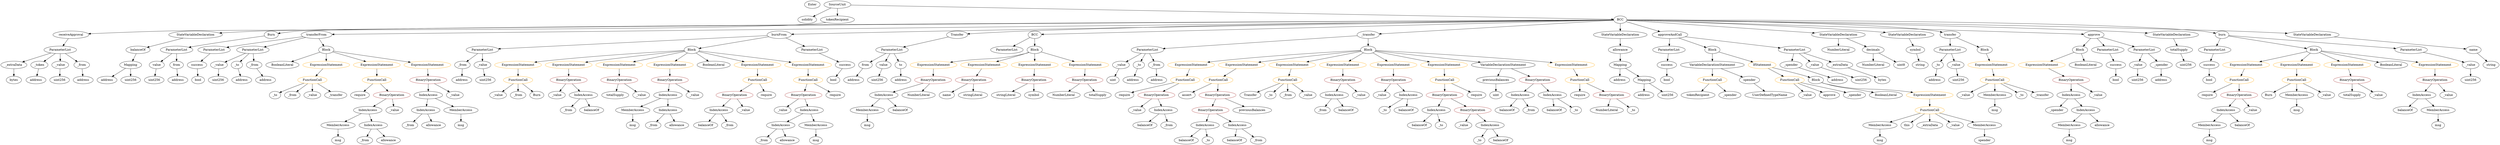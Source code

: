 strict digraph {
	graph [bb="0,0,9983.7,684"];
	node [label="\N"];
	Enter	[height=0.5,
		pos="3246.6,666",
		width=0.83628];
	ElementaryTypeName_bool_2	[color=black,
		height=0.5,
		label=bool,
		pos="6670.6,306",
		width=0.76697];
	ExpressionStatement_Unnamed_26	[color=orange,
		height=0.5,
		label=ExpressionStatement,
		pos="2092.6,378",
		width=2.458];
	FunctionCall_Unnamed_15	[color=orange,
		height=0.5,
		label=FunctionCall,
		pos="2080.6,306",
		width=1.6125];
	ExpressionStatement_Unnamed_26 -> FunctionCall_Unnamed_15	[pos="e,2083.5,324.1 2089.6,359.7 2088.3,352.32 2086.8,343.52 2085.4,335.25"];
	IndexAccess_Unnamed_18	[color=black,
		height=0.5,
		label=IndexAccess,
		pos="2893.6,162",
		width=1.6402];
	Identifier_balanceOf_12	[color=black,
		height=0.5,
		label=balanceOf,
		pos="2838.6,90",
		width=1.3491];
	IndexAccess_Unnamed_18 -> Identifier_balanceOf_12	[pos="e,2851.8,107.79 2880.3,144.05 2873.8,135.89 2866,125.91 2858.9,116.82"];
	Identifier__from_8	[color=black,
		height=0.5,
		label=_from,
		pos="2938.6,90",
		width=0.93331];
	IndexAccess_Unnamed_18 -> Identifier__from_8	[pos="e,2928.1,107.31 2904.5,144.05 2909.7,135.85 2916.2,125.83 2922,116.71"];
	IndexAccess_Unnamed_10	[color=black,
		height=0.5,
		label=IndexAccess,
		pos="1478.6,162",
		width=1.6402];
	MemberAccess_Unnamed_2	[color=black,
		height=0.5,
		label=MemberAccess,
		pos="1354.6,90",
		width=1.9174];
	IndexAccess_Unnamed_10 -> MemberAccess_Unnamed_2	[pos="e,1382.6,106.81 1451.4,145.64 1434.1,135.88 1411.5,123.11 1392.4,112.38"];
	IndexAccess_Unnamed_11	[color=black,
		height=0.5,
		label=IndexAccess,
		pos="1500.6,90",
		width=1.6402];
	IndexAccess_Unnamed_10 -> IndexAccess_Unnamed_11	[pos="e,1495.2,108.1 1484,143.7 1486.3,136.24 1489.1,127.32 1491.8,118.97"];
	ElementaryTypeName_address_2	[color=black,
		height=0.5,
		label=address,
		pos="433.56,306",
		width=1.0996];
	ExpressionStatement_Unnamed_5	[color=orange,
		height=0.5,
		label=ExpressionStatement,
		pos="4757.6,378",
		width=2.458];
	FunctionCall_Unnamed_1	[color=orange,
		height=0.5,
		label=FunctionCall,
		pos="4733.6,306",
		width=1.6125];
	ExpressionStatement_Unnamed_5 -> FunctionCall_Unnamed_1	[pos="e,4739.4,324.1 4751.6,359.7 4749.1,352.24 4746,343.32 4743.2,334.97"];
	FunctionCall_Unnamed_5	[color=orange,
		height=0.5,
		label=FunctionCall,
		pos="7982.6,306",
		width=1.6125];
	Identifier__value_5	[color=black,
		height=0.5,
		label=_value,
		pos="7860.6,234",
		width=0.96103];
	FunctionCall_Unnamed_5 -> Identifier__value_5	[pos="e,7883.2,247.98 7955.8,289.64 7937.3,279.01 7912.5,264.82 7892.9,253.56"];
	MemberAccess_Unnamed_1	[color=black,
		height=0.5,
		label=MemberAccess,
		pos="7982.6,234",
		width=1.9174];
	FunctionCall_Unnamed_5 -> MemberAccess_Unnamed_1	[pos="e,7982.6,252.1 7982.6,287.7 7982.6,280.41 7982.6,271.73 7982.6,263.54"];
	Identifier__to_7	[color=black,
		height=0.5,
		label=_to,
		pos="8096.6,234",
		width=0.75];
	FunctionCall_Unnamed_5 -> Identifier__to_7	[pos="e,8077.4,246.8 8007.9,289.46 8025.6,278.59 8049.3,264.04 8067.7,252.71"];
	Identifier__transfer	[color=black,
		height=0.5,
		label=_transfer,
		pos="8185.6,234",
		width=1.2105];
	FunctionCall_Unnamed_5 -> Identifier__transfer	[pos="e,8152.8,246.31 8020.3,292 8054.8,280.1 8105.8,262.5 8142,250.01"];
	MemberAccess_Unnamed_11	[color=black,
		height=0.5,
		label=MemberAccess,
		pos="2534.6,162",
		width=1.9174];
	Identifier_msg_10	[color=black,
		height=0.5,
		label=msg,
		pos="2534.6,90",
		width=0.75];
	MemberAccess_Unnamed_11 -> Identifier_msg_10	[pos="e,2534.6,108.1 2534.6,143.7 2534.6,136.41 2534.6,127.73 2534.6,119.54"];
	ExpressionStatement_Unnamed_11	[color=orange,
		height=0.5,
		label=ExpressionStatement,
		pos="7972.6,378",
		width=2.458];
	ExpressionStatement_Unnamed_11 -> FunctionCall_Unnamed_5	[pos="e,7980.1,324.1 7975,359.7 7976.1,352.32 7977.3,343.52 7978.5,335.25"];
	IndexAccess_Unnamed_6	[color=black,
		height=0.5,
		label=IndexAccess,
		pos="5290.6,234",
		width=1.6402];
	Identifier__from_2	[color=black,
		height=0.5,
		label=_from,
		pos="5240.6,162",
		width=0.93331];
	IndexAccess_Unnamed_6 -> Identifier__from_2	[pos="e,5252.2,179.31 5278.5,216.05 5272.5,207.77 5265.3,197.62 5258.7,188.42"];
	Identifier_balanceOf_6	[color=black,
		height=0.5,
		label=balanceOf,
		pos="5340.6,162",
		width=1.3491];
	IndexAccess_Unnamed_6 -> Identifier_balanceOf_6	[pos="e,5328.6,179.79 5302.7,216.05 5308.4,207.97 5315.5,198.12 5321.9,189.11"];
	NumberLiteral_Unnamed	[color=black,
		height=0.5,
		label=NumberLiteral,
		pos="7487.6,378",
		width=1.765];
	ElementaryTypeName_address_6	[color=black,
		height=0.5,
		label=address,
		pos="3601.6,306",
		width=1.0996];
	Identifier__from_6	[color=black,
		height=0.5,
		label=_from,
		pos="1654.6,90",
		width=0.93331];
	Identifier_allowance_1	[color=black,
		height=0.5,
		label=allowance,
		pos="1753.6,90",
		width=1.3076];
	PragmaDirective_solidity	[color=black,
		height=0.5,
		label=solidity,
		pos="3225.6,594",
		width=1.0442];
	ParameterList_Unnamed_13	[color=black,
		height=0.5,
		label=ParameterList,
		pos="8873.6,450",
		width=1.7095];
	Parameter_success_3	[color=black,
		height=0.5,
		label=success,
		pos="8848.6,378",
		width=1.1135];
	ParameterList_Unnamed_13 -> Parameter_success_3	[pos="e,8854.7,396.1 8867.4,431.7 8864.7,424.15 8861.5,415.12 8858.5,406.68"];
	BinaryOperation_Unnamed_10	[color=brown,
		height=0.5,
		label=BinaryOperation,
		pos="5537.6,306",
		width=1.9867];
	Identifier__value_3	[color=black,
		height=0.5,
		label=_value,
		pos="5489.6,234",
		width=0.96103];
	BinaryOperation_Unnamed_10 -> Identifier__value_3	[pos="e,5500.7,251.31 5525.9,288.05 5520.3,279.85 5513.4,269.83 5507.2,260.71"];
	IndexAccess_Unnamed_7	[color=black,
		height=0.5,
		label=IndexAccess,
		pos="5601.6,234",
		width=1.6402];
	BinaryOperation_Unnamed_10 -> IndexAccess_Unnamed_7	[pos="e,5586.2,251.79 5553.1,288.05 5560.7,279.71 5570,269.49 5578.5,260.25"];
	Parameter__value_3	[color=black,
		height=0.5,
		label=_value,
		pos="889.56,378",
		width=0.96103];
	ElementaryTypeName_uint256_7	[color=black,
		height=0.5,
		label=uint256,
		pos="884.56,306",
		width=1.0442];
	Parameter__value_3 -> ElementaryTypeName_uint256_7	[pos="e,885.79,324.1 888.33,359.7 887.81,352.41 887.19,343.73 886.6,335.54"];
	Identifier_Burn	[color=black,
		height=0.5,
		label=Burn,
		pos="9074.6,234",
		width=0.7947];
	FunctionCall_Unnamed_7	[color=orange,
		height=0.5,
		label=FunctionCall,
		pos="1261.6,306",
		width=1.6125];
	Identifier__to_8	[color=black,
		height=0.5,
		label=_to,
		pos="1096.6,234",
		width=0.75];
	FunctionCall_Unnamed_7 -> Identifier__to_8	[pos="e,1118.2,245.43 1226.6,291.2 1200.5,280.77 1164.1,265.93 1132.6,252 1131.2,251.42 1129.9,250.82 1128.6,250.21"];
	Identifier__from_7	[color=black,
		height=0.5,
		label=_from,
		pos="1175.6,234",
		width=0.93331];
	FunctionCall_Unnamed_7 -> Identifier__from_7	[pos="e,1193.4,249.48 1241.6,288.76 1229.9,279.21 1214.9,267.01 1202.2,256.64"];
	Identifier__value_8	[color=black,
		height=0.5,
		label=_value,
		pos="1261.6,234",
		width=0.96103];
	FunctionCall_Unnamed_7 -> Identifier__value_8	[pos="e,1261.6,252.1 1261.6,287.7 1261.6,280.41 1261.6,271.73 1261.6,263.54"];
	Identifier__transfer_1	[color=black,
		height=0.5,
		label=_transfer,
		pos="1357.6,234",
		width=1.2105];
	FunctionCall_Unnamed_7 -> Identifier__transfer_1	[pos="e,1336.9,250.1 1283.3,289.12 1296.5,279.52 1313.5,267.16 1327.8,256.67"];
	Identifier_msg_5	[color=black,
		height=0.5,
		label=msg,
		pos="7509.6,18",
		width=0.75];
	ParameterList_Unnamed_4	[color=black,
		height=0.5,
		label=ParameterList,
		pos="4577.6,450",
		width=1.7095];
	Parameter__value_1	[color=black,
		height=0.5,
		label=_value,
		pos="4458.6,378",
		width=0.96103];
	ParameterList_Unnamed_4 -> Parameter__value_1	[pos="e,4480.9,392.14 4551.2,433.46 4533.3,422.95 4509.6,409 4490.6,397.85"];
	Parameter__to	[color=black,
		height=0.5,
		label=_to,
		pos="4538.6,378",
		width=0.75];
	ParameterList_Unnamed_4 -> Parameter__to	[pos="e,4547.7,395.31 4568.1,432.05 4563.7,424.03 4558.2,414.26 4553.2,405.3"];
	Parameter__from_1	[color=black,
		height=0.5,
		label=_from,
		pos="4617.6,378",
		width=0.93331];
	ParameterList_Unnamed_4 -> Parameter__from_1	[pos="e,4608.2,395.31 4587.2,432.05 4591.8,424.03 4597.4,414.26 4602.5,405.3"];
	Identifier__value_21	[color=black,
		height=0.5,
		label=_value,
		pos="1972.6,234",
		width=0.96103];
	Parameter__value_4	[color=black,
		height=0.5,
		label=_value,
		pos="8553.6,378",
		width=0.96103];
	ElementaryTypeName_uint256_8	[color=black,
		height=0.5,
		label=uint256,
		pos="8553.6,306",
		width=1.0442];
	Parameter__value_4 -> ElementaryTypeName_uint256_8	[pos="e,8553.6,324.1 8553.6,359.7 8553.6,352.41 8553.6,343.73 8553.6,335.54"];
	BinaryOperation_Unnamed_6	[color=brown,
		height=0.5,
		label=BinaryOperation,
		pos="5750.6,234",
		width=1.9867];
	IndexAccess_Unnamed_3	[color=black,
		height=0.5,
		label=IndexAccess,
		pos="5719.6,162",
		width=1.6402];
	BinaryOperation_Unnamed_6 -> IndexAccess_Unnamed_3	[pos="e,5727.1,180.1 5742.9,215.7 5739.5,208.07 5735.5,198.92 5731.7,190.4"];
	BinaryOperation_Unnamed_7	[color=brown,
		height=0.5,
		label=BinaryOperation,
		pos="5868.6,162",
		width=1.9867];
	BinaryOperation_Unnamed_6 -> BinaryOperation_Unnamed_7	[pos="e,5841.6,178.98 5777.6,216.94 5793.7,207.43 5814.2,195.24 5831.7,184.86"];
	ElementaryTypeName_uint256_4	[color=black,
		height=0.5,
		label=uint256,
		pos="3506.6,306",
		width=1.0442];
	VariableDeclaration_totalSupply	[color=black,
		height=0.5,
		label=totalSupply,
		pos="8726.6,450",
		width=1.4739];
	ElementaryTypeName_uint256_1	[color=black,
		height=0.5,
		label=uint256,
		pos="8752.6,378",
		width=1.0442];
	VariableDeclaration_totalSupply -> ElementaryTypeName_uint256_1	[pos="e,8746.2,396.1 8733,431.7 8735.8,424.15 8739.1,415.12 8742.3,406.68"];
	StateVariableDeclaration_Unnamed_4	[color=black,
		height=0.5,
		label=StateVariableDeclaration,
		pos="771.56,522",
		width=2.8184];
	VariableDeclaration_balanceOf	[color=black,
		height=0.5,
		label=balanceOf,
		pos="557.56,450",
		width=1.3491];
	StateVariableDeclaration_Unnamed_4 -> VariableDeclaration_balanceOf	[pos="e,593.13,462.63 724.6,505.64 688.7,493.89 639.46,477.79 603.75,466.11"];
	Identifier_Transfer	[color=black,
		height=0.5,
		label=Transfer,
		pos="4926.6,234",
		width=1.1689];
	Identifier_balanceOf_1	[color=black,
		height=0.5,
		label=balanceOf,
		pos="4482.6,90",
		width=1.3491];
	Identifier__value	[color=black,
		height=0.5,
		label=_value,
		pos="4459.6,162",
		width=0.96103];
	Parameter_success_1	[color=black,
		height=0.5,
		label=success,
		pos="8460.6,378",
		width=1.1135];
	ElementaryTypeName_bool_1	[color=black,
		height=0.5,
		label=bool,
		pos="8460.6,306",
		width=0.76697];
	Parameter_success_1 -> ElementaryTypeName_bool_1	[pos="e,8460.6,324.1 8460.6,359.7 8460.6,352.41 8460.6,343.73 8460.6,335.54"];
	Identifier_tokenRecipient	[color=black,
		height=0.5,
		label=tokenRecipient,
		pos="6782.6,234",
		width=1.8343];
	Identifier_name	[color=black,
		height=0.5,
		label=name,
		pos="3724.6,234",
		width=0.83628];
	ParameterList_Unnamed_5	[color=black,
		height=0.5,
		label=ParameterList,
		pos="7778.6,450",
		width=1.7095];
	Parameter__to_1	[color=black,
		height=0.5,
		label=_to,
		pos="7751.6,378",
		width=0.75];
	ParameterList_Unnamed_5 -> Parameter__to_1	[pos="e,7758,395.62 7771.9,431.7 7768.9,424.04 7765.4,414.85 7762.1,406.3"];
	Parameter__value_2	[color=black,
		height=0.5,
		label=_value,
		pos="7831.6,378",
		width=0.96103];
	ParameterList_Unnamed_5 -> Parameter__value_2	[pos="e,7819.2,395.31 7791.4,432.05 7797.7,423.77 7805.4,413.62 7812.3,404.42"];
	IndexAccess_Unnamed_12	[color=black,
		height=0.5,
		label=IndexAccess,
		pos="1730.6,234",
		width=1.6402];
	IndexAccess_Unnamed_13	[color=black,
		height=0.5,
		label=IndexAccess,
		pos="1720.6,162",
		width=1.6402];
	IndexAccess_Unnamed_12 -> IndexAccess_Unnamed_13	[pos="e,1723,180.1 1728.1,215.7 1727,208.32 1725.8,199.52 1724.6,191.25"];
	MemberAccess_Unnamed_3	[color=black,
		height=0.5,
		label=MemberAccess,
		pos="1866.6,162",
		width=1.9174];
	IndexAccess_Unnamed_12 -> MemberAccess_Unnamed_3	[pos="e,1836.5,178.48 1759.7,217.98 1779.2,207.97 1805,194.68 1826.4,183.67"];
	BinaryOperation_Unnamed_20	[color=brown,
		height=0.5,
		label=BinaryOperation,
		pos="3197.6,234",
		width=1.9867];
	Identifier__value_17	[color=black,
		height=0.5,
		label=_value,
		pos="3117.6,162",
		width=0.96103];
	BinaryOperation_Unnamed_20 -> Identifier__value_17	[pos="e,3134.8,178.04 3178.6,216.41 3168,207.13 3154.6,195.44 3143.1,185.36"];
	IndexAccess_Unnamed_19	[color=black,
		height=0.5,
		label=IndexAccess,
		pos="3229.6,162",
		width=1.6402];
	BinaryOperation_Unnamed_20 -> IndexAccess_Unnamed_19	[pos="e,3221.7,180.1 3205.5,215.7 3209,208.07 3213.1,198.92 3217,190.4"];
	ExpressionStatement_Unnamed_23	[color=orange,
		height=0.5,
		label=ExpressionStatement,
		pos="2287.6,378",
		width=2.458];
	BinaryOperation_Unnamed_21	[color=brown,
		height=0.5,
		label=BinaryOperation,
		pos="2287.6,306",
		width=1.9867];
	ExpressionStatement_Unnamed_23 -> BinaryOperation_Unnamed_21	[pos="e,2287.6,324.1 2287.6,359.7 2287.6,352.41 2287.6,343.73 2287.6,335.54"];
	FunctionCall_Unnamed_6	[color=orange,
		height=0.5,
		label=FunctionCall,
		pos="1530.6,306",
		width=1.6125];
	Identifier_require_3	[color=black,
		height=0.5,
		label=require,
		pos="1455.6,234",
		width=1.0026];
	FunctionCall_Unnamed_6 -> Identifier_require_3	[pos="e,1471.9,250.27 1512.8,288.41 1503,279.29 1490.7,267.83 1480.1,257.87"];
	BinaryOperation_Unnamed_13	[color=brown,
		height=0.5,
		label=BinaryOperation,
		pos="1581.6,234",
		width=1.9867];
	FunctionCall_Unnamed_6 -> BinaryOperation_Unnamed_13	[pos="e,1569.3,251.79 1542.9,288.05 1548.9,279.89 1556.1,269.91 1562.7,260.82"];
	ExpressionStatement_Unnamed_10	[color=orange,
		height=0.5,
		label=ExpressionStatement,
		pos="4952.6,378",
		width=2.458];
	FunctionCall_Unnamed_4	[color=orange,
		height=0.5,
		label=FunctionCall,
		pos="4867.6,306",
		width=1.6125];
	ExpressionStatement_Unnamed_10 -> FunctionCall_Unnamed_4	[pos="e,4887.4,323.31 4932,360.05 4921.2,351.16 4907.8,340.11 4896,330.41"];
	VariableDeclaration_symbol	[color=black,
		height=0.5,
		label=symbol,
		pos="7590.6,450",
		width=1.0581];
	ElementaryTypeName_string_1	[color=black,
		height=0.5,
		label=string,
		pos="7675.6,378",
		width=0.864];
	VariableDeclaration_symbol -> ElementaryTypeName_string_1	[pos="e,7658.3,393.21 7609,433.81 7620.9,424.01 7636.6,411.12 7649.7,400.3"];
	ElementaryTypeName_uint256_5	[color=black,
		height=0.5,
		label=uint256,
		pos="621.56,306",
		width=1.0442];
	Identifier_assert	[color=black,
		height=0.5,
		label=assert,
		pos="4672.6,234",
		width=0.89172];
	Parameter__spender	[color=black,
		height=0.5,
		label=_spender,
		pos="8651.6,378",
		width=1.2521];
	ElementaryTypeName_address_13	[color=black,
		height=0.5,
		label=address,
		pos="8651.6,306",
		width=1.0996];
	Parameter__spender -> ElementaryTypeName_address_13	[pos="e,8651.6,324.1 8651.6,359.7 8651.6,352.41 8651.6,343.73 8651.6,335.54"];
	EventDefinition_Burn	[color=black,
		height=0.5,
		label=Burn,
		pos="972.56,522",
		width=0.7947];
	ParameterList_Unnamed_2	[color=black,
		height=0.5,
		label=ParameterList,
		pos="709.56,450",
		width=1.7095];
	EventDefinition_Burn -> ParameterList_Unnamed_2	[pos="e,753.93,462.81 946.39,514.03 904.33,502.84 820.79,480.6 765.03,465.76"];
	Identifier_require_1	[color=black,
		height=0.5,
		label=require,
		pos="4424.6,234",
		width=1.0026];
	Identifier__to_5	[color=black,
		height=0.5,
		label=_to,
		pos="5013.6,234",
		width=0.75];
	Block_Unnamed_7	[color=black,
		height=0.5,
		label=Block,
		pos="9257.6,450",
		width=0.90558];
	ExpressionStatement_Unnamed_17	[color=orange,
		height=0.5,
		label=ExpressionStatement,
		pos="8995.6,378",
		width=2.458];
	Block_Unnamed_7 -> ExpressionStatement_Unnamed_17	[pos="e,9047.8,392.95 9228.5,441.24 9187.8,430.35 9112.5,410.25 9058.6,395.84"];
	ExpressionStatement_Unnamed_20	[color=orange,
		height=0.5,
		label=ExpressionStatement,
		pos="9190.6,378",
		width=2.458];
	Block_Unnamed_7 -> ExpressionStatement_Unnamed_20	[pos="e,9207,396.13 9243,433.81 9234.8,425.23 9224.3,414.27 9214.9,404.42"];
	ExpressionStatement_Unnamed_19	[color=orange,
		height=0.5,
		label=ExpressionStatement,
		pos="9385.6,378",
		width=2.458];
	Block_Unnamed_7 -> ExpressionStatement_Unnamed_19	[pos="e,9356,395.18 9280.2,436.65 9298.4,426.68 9324.4,412.43 9346.1,400.59"];
	BooleanLiteral_Unnamed_3	[color=black,
		height=0.5,
		label=BooleanLiteral,
		pos="9556.6,378",
		width=1.7788];
	Block_Unnamed_7 -> BooleanLiteral_Unnamed_3	[pos="e,9508.6,390.24 9287.3,442.03 9336.2,430.6 9434.2,407.64 9497.5,392.82"];
	ExpressionStatement_Unnamed_18	[color=orange,
		height=0.5,
		label=ExpressionStatement,
		pos="9727.6,378",
		width=2.458];
	Block_Unnamed_7 -> ExpressionStatement_Unnamed_18	[pos="e,9662.5,390.57 9289,444.85 9353.1,436.31 9503.6,415.9 9629.6,396 9636.6,394.88 9644,393.68 9651.4,392.45"];
	Identifier_msg_4	[color=black,
		height=0.5,
		label=msg,
		pos="8300.6,18",
		width=0.75];
	Identifier_balanceOf_4	[color=black,
		height=0.5,
		label=balanceOf,
		pos="6006.6,162",
		width=1.3491];
	FunctionDefinition_transferFrom	[color=black,
		height=0.5,
		label=transferFrom,
		pos="1184.6,522",
		width=1.6402];
	ParameterList_Unnamed_7	[color=black,
		height=0.5,
		label=ParameterList,
		pos="865.56,450",
		width=1.7095];
	FunctionDefinition_transferFrom -> ParameterList_Unnamed_7	[pos="e,913.87,461.6 1137.5,510.67 1081,498.28 986.36,477.51 924.94,464.03"];
	ParameterList_Unnamed_6	[color=black,
		height=0.5,
		label=ParameterList,
		pos="1034.6,450",
		width=1.7095];
	FunctionDefinition_transferFrom -> ParameterList_Unnamed_6	[pos="e,1066.2,465.78 1153.1,506.33 1130.9,495.95 1100.9,481.94 1076.6,470.61"];
	Block_Unnamed_3	[color=black,
		height=0.5,
		label=Block,
		pos="1335.6,450",
		width=0.90558];
	FunctionDefinition_transferFrom -> Block_Unnamed_3	[pos="e,1311.3,462.26 1215.9,506.5 1240.6,495 1275.3,478.96 1300.9,467.07"];
	BinaryOperation_Unnamed_18	[color=brown,
		height=0.5,
		label=BinaryOperation,
		pos="9418.6,306",
		width=1.9867];
	Identifier_totalSupply_1	[color=black,
		height=0.5,
		label=totalSupply,
		pos="9418.6,234",
		width=1.4739];
	BinaryOperation_Unnamed_18 -> Identifier_totalSupply_1	[pos="e,9418.6,252.1 9418.6,287.7 9418.6,280.41 9418.6,271.73 9418.6,263.54"];
	Identifier__value_14	[color=black,
		height=0.5,
		label=_value,
		pos="9524.6,234",
		width=0.96103];
	BinaryOperation_Unnamed_18 -> Identifier__value_14	[pos="e,9503.7,248.79 9443.1,288.76 9458.3,278.73 9478,265.78 9494.1,255.1"];
	BinaryOperation_Unnamed_14	[color=brown,
		height=0.5,
		label=BinaryOperation,
		pos="1730.6,306",
		width=1.9867];
	BinaryOperation_Unnamed_14 -> IndexAccess_Unnamed_12	[pos="e,1730.6,252.1 1730.6,287.7 1730.6,280.41 1730.6,271.73 1730.6,263.54"];
	Identifier__value_7	[color=black,
		height=0.5,
		label=_value,
		pos="1842.6,234",
		width=0.96103];
	BinaryOperation_Unnamed_14 -> Identifier__value_7	[pos="e,1821.2,248.33 1756.5,288.76 1773,278.5 1794.3,265.18 1811.6,254.37"];
	FunctionCall_Unnamed_11	[color=orange,
		height=0.5,
		label=FunctionCall,
		pos="8956.6,306",
		width=1.6125];
	Identifier_require_4	[color=black,
		height=0.5,
		label=require,
		pos="8830.6,234",
		width=1.0026];
	FunctionCall_Unnamed_11 -> Identifier_require_4	[pos="e,8854,248.04 8929.2,289.81 8910,279.15 8884.3,264.83 8863.9,253.5"];
	BinaryOperation_Unnamed_16	[color=brown,
		height=0.5,
		label=BinaryOperation,
		pos="8956.6,234",
		width=1.9867];
	FunctionCall_Unnamed_11 -> BinaryOperation_Unnamed_16	[pos="e,8956.6,252.1 8956.6,287.7 8956.6,280.41 8956.6,271.73 8956.6,263.54"];
	NumberLiteral_Unnamed_4	[color=black,
		height=0.5,
		label=NumberLiteral,
		pos="6423.6,162",
		width=1.765];
	BinaryOperation_Unnamed_19	[color=brown,
		height=0.5,
		label=BinaryOperation,
		pos="2929.6,234",
		width=1.9867];
	BinaryOperation_Unnamed_19 -> IndexAccess_Unnamed_18	[pos="e,2902.4,180.1 2920.7,215.7 2916.7,207.98 2911.9,198.71 2907.5,190.11"];
	Identifier__value_16	[color=black,
		height=0.5,
		label=_value,
		pos="3005.6,162",
		width=0.96103];
	BinaryOperation_Unnamed_19 -> Identifier__value_16	[pos="e,2989,178.27 2947.6,216.41 2957.5,207.29 2969.9,195.83 2980.7,185.87"];
	Parameter__to_2	[color=black,
		height=0.5,
		label=_to,
		pos="969.56,378",
		width=0.75];
	ElementaryTypeName_address_12	[color=black,
		height=0.5,
		label=address,
		pos="979.56,306",
		width=1.0996];
	Parameter__to_2 -> ElementaryTypeName_address_12	[pos="e,977.12,324.1 972.04,359.7 973.09,352.32 974.35,343.52 975.53,335.25"];
	MemberAccess_Unnamed_9	[color=black,
		height=0.5,
		label=MemberAccess,
		pos="9190.6,234",
		width=1.9174];
	Identifier_msg_8	[color=black,
		height=0.5,
		label=msg,
		pos="9190.6,162",
		width=0.75];
	MemberAccess_Unnamed_9 -> Identifier_msg_8	[pos="e,9190.6,180.1 9190.6,215.7 9190.6,208.41 9190.6,199.73 9190.6,191.54"];
	ParameterList_Unnamed_11	[color=black,
		height=0.5,
		label=ParameterList,
		pos="6679.6,450",
		width=1.7095];
	Parameter_success_2	[color=black,
		height=0.5,
		label=success,
		pos="6670.6,378",
		width=1.1135];
	ParameterList_Unnamed_11 -> Parameter_success_2	[pos="e,6672.8,396.1 6677.3,431.7 6676.4,424.32 6675.3,415.52 6674.2,407.25"];
	Parameter__from_2	[color=black,
		height=0.5,
		label=_from,
		pos="1048.6,378",
		width=0.93331];
	ElementaryTypeName_address_11	[color=black,
		height=0.5,
		label=address,
		pos="1076.6,306",
		width=1.0996];
	Parameter__from_2 -> ElementaryTypeName_address_11	[pos="e,1069.8,323.79 1055.3,360.05 1058.4,352.32 1062.2,342.96 1065.7,334.27"];
	Parameter_success	[color=black,
		height=0.5,
		label=success,
		pos="796.56,378",
		width=1.1135];
	ParameterList_Unnamed_7 -> Parameter_success	[pos="e,812.32,394.99 849.21,432.41 840.58,423.66 829.83,412.75 820.3,403.08"];
	ElementaryTypeName_address_10	[color=black,
		height=0.5,
		label=address,
		pos="7743.6,306",
		width=1.0996];
	Parameter__to_1 -> ElementaryTypeName_address_10	[pos="e,7745.5,324.1 7749.6,359.7 7748.8,352.41 7747.8,343.73 7746.8,335.54"];
	VariableDeclaration_previousBalances	[color=black,
		height=0.5,
		label=previousBalances,
		pos="5957.6,306",
		width=2.0976];
	ElementaryTypeName_uint_1	[color=black,
		height=0.5,
		label=uint,
		pos="5957.6,234",
		width=0.75];
	VariableDeclaration_previousBalances -> ElementaryTypeName_uint_1	[pos="e,5957.6,252.1 5957.6,287.7 5957.6,280.41 5957.6,271.73 5957.6,263.54"];
	ElementaryTypeName_uint	[color=black,
		height=0.5,
		label=uint,
		pos="4435.6,306",
		width=0.75];
	Parameter__value_1 -> ElementaryTypeName_uint	[pos="e,4441.1,323.79 4453,360.05 4450.5,352.4 4447.4,343.16 4444.6,334.56"];
	ParameterList_Unnamed_3	[color=black,
		height=0.5,
		label=ParameterList,
		pos="4010.6,450",
		width=1.7095];
	ElementaryTypeName_uint256_11	[color=black,
		height=0.5,
		label=uint256,
		pos="1957.6,306",
		width=1.0442];
	Identifier__value_18	[color=black,
		height=0.5,
		label=_value,
		pos="2219.6,234",
		width=0.96103];
	BinaryOperation_Unnamed_21 -> Identifier__value_18	[pos="e,2234.5,250.36 2271.1,288.05 2262.5,279.17 2251.8,268.14 2242.3,258.45"];
	IndexAccess_Unnamed_21	[color=black,
		height=0.5,
		label=IndexAccess,
		pos="2331.6,234",
		width=1.6402];
	BinaryOperation_Unnamed_21 -> IndexAccess_Unnamed_21	[pos="e,2321,251.79 2298.2,288.05 2303.2,280.06 2309.4,270.33 2315,261.4"];
	FunctionDefinition_burnFrom	[color=black,
		height=0.5,
		label=burnFrom,
		pos="2891.6,522",
		width=1.3353];
	ParameterList_Unnamed_14	[color=black,
		height=0.5,
		label=ParameterList,
		pos="1951.6,450",
		width=1.7095];
	FunctionDefinition_burnFrom -> ParameterList_Unnamed_14	[pos="e,2010.7,455.41 2844.6,517.5 2691.4,506.09 2205.1,469.88 2022.1,456.25"];
	Block_Unnamed_8	[color=black,
		height=0.5,
		label=Block,
		pos="2762.6,450",
		width=0.90558];
	FunctionDefinition_burnFrom -> Block_Unnamed_8	[pos="e,2785.1,463.21 2865.1,506.67 2844.9,495.67 2816.8,480.42 2795.1,468.67"];
	ParameterList_Unnamed_15	[color=black,
		height=0.5,
		label=ParameterList,
		pos="3233.6,450",
		width=1.7095];
	FunctionDefinition_burnFrom -> ParameterList_Unnamed_15	[pos="e,3184.3,461.09 2933.2,512.49 2993.1,500.22 3104.2,477.49 3173.1,463.37"];
	IndexAccess_Unnamed_22	[color=black,
		height=0.5,
		label=IndexAccess,
		pos="2679.6,234",
		width=1.6402];
	IndexAccess_Unnamed_22 -> MemberAccess_Unnamed_11	[pos="e,2566.4,178.38 2649.2,218.33 2628.1,208.17 2599.9,194.53 2576.7,183.33"];
	IndexAccess_Unnamed_23	[color=black,
		height=0.5,
		label=IndexAccess,
		pos="2680.6,162",
		width=1.6402];
	IndexAccess_Unnamed_22 -> IndexAccess_Unnamed_23	[pos="e,2680.3,180.1 2679.8,215.7 2679.9,208.41 2680,199.73 2680.2,191.54"];
	IndexAccess_Unnamed_4	[color=black,
		height=0.5,
		label=IndexAccess,
		pos="6061.6,234",
		width=1.6402];
	IndexAccess_Unnamed_4 -> Identifier_balanceOf_4	[pos="e,6019.8,179.79 6048.3,216.05 6041.8,207.89 6034,197.91 6026.9,188.82"];
	Identifier__from_1	[color=black,
		height=0.5,
		label=_from,
		pos="6106.6,162",
		width=0.93331];
	IndexAccess_Unnamed_4 -> Identifier__from_1	[pos="e,6096.1,179.31 6072.5,216.05 6077.7,207.85 6084.2,197.83 6090,188.71"];
	Identifier_balanceOf_11	[color=black,
		height=0.5,
		label=balanceOf,
		pos="9613.6,162",
		width=1.3491];
	Parameter__from_3	[color=black,
		height=0.5,
		label=_from,
		pos="1865.6,378",
		width=0.93331];
	ParameterList_Unnamed_14 -> Parameter__from_3	[pos="e,1883.4,393.48 1931.6,432.76 1919.9,423.21 1904.9,411.01 1892.2,400.64"];
	Parameter__value_7	[color=black,
		height=0.5,
		label=_value,
		pos="1951.6,378",
		width=0.96103];
	ParameterList_Unnamed_14 -> Parameter__value_7	[pos="e,1951.6,396.1 1951.6,431.7 1951.6,424.41 1951.6,415.73 1951.6,407.54"];
	ElementaryTypeName_bool_3	[color=black,
		height=0.5,
		label=bool,
		pos="8848.6,306",
		width=0.76697];
	Parameter_success_3 -> ElementaryTypeName_bool_3	[pos="e,8848.6,324.1 8848.6,359.7 8848.6,352.41 8848.6,343.73 8848.6,335.54"];
	Parameter__spender_1	[color=black,
		height=0.5,
		label=_spender,
		pos="7154.6,378",
		width=1.2521];
	ElementaryTypeName_address_14	[color=black,
		height=0.5,
		label=address,
		pos="7370.6,306",
		width=1.0996];
	Parameter__spender_1 -> ElementaryTypeName_address_14	[pos="e,7340.1,317.95 7189.3,366.05 7237.6,350.85 7319.3,325.09 7322.6,324 7324.8,323.25 7327.1,322.48 7329.4,321.69"];
	Identifier__from_10	[color=black,
		height=0.5,
		label=_from,
		pos="2264.6,162",
		width=0.93331];
	FunctionCall_Unnamed_9	[color=orange,
		height=0.5,
		label=FunctionCall,
		pos="7171.6,306",
		width=1.6125];
	Identifier__value_10	[color=black,
		height=0.5,
		label=_value,
		pos="7223.6,234",
		width=0.96103];
	FunctionCall_Unnamed_9 -> Identifier__value_10	[pos="e,7211.5,251.31 7184.2,288.05 7190.3,279.77 7197.8,269.62 7204.7,260.42"];
	Identifier_approve	[color=black,
		height=0.5,
		label=approve,
		pos="7317.6,234",
		width=1.1412];
	FunctionCall_Unnamed_9 -> Identifier_approve	[pos="e,7290.4,248 7202.2,290.33 7224.9,279.43 7256,264.51 7280.2,252.91"];
	Identifier__spender_2	[color=black,
		height=0.5,
		label=_spender,
		pos="7421.6,234",
		width=1.2521];
	FunctionCall_Unnamed_9 -> Identifier__spender_2	[pos="e,7387.3,246 7215.3,293.72 7255.1,283.32 7315.5,267.24 7367.6,252 7370.5,251.15 7373.5,250.26 7376.5,249.35"];
	stringLiteral_Unnamed_1	[color=black,
		height=0.5,
		label=stringLiteral,
		pos="3952.6,234",
		width=1.5016];
	VariableDeclarationStatement_Unnamed_1	[color=black,
		height=0.5,
		label=VariableDeclarationStatement,
		pos="6848.6,378",
		width=3.3174];
	FunctionCall_Unnamed_8	[color=orange,
		height=0.5,
		label=FunctionCall,
		pos="6848.6,306",
		width=1.6125];
	VariableDeclarationStatement_Unnamed_1 -> FunctionCall_Unnamed_8	[pos="e,6848.6,324.1 6848.6,359.7 6848.6,352.41 6848.6,343.73 6848.6,335.54"];
	VariableDeclaration_spender	[color=black,
		height=0.5,
		label=spender,
		pos="7013.6,306",
		width=1.1135];
	VariableDeclarationStatement_Unnamed_1 -> VariableDeclaration_spender	[pos="e,6985.2,319.04 6887.3,360.59 6913.6,349.4 6948.4,334.64 6974.8,323.45"];
	BinaryOperation_Unnamed_23	[color=brown,
		height=0.5,
		label=BinaryOperation,
		pos="2482.6,306",
		width=1.9867];
	Identifier_totalSupply_2	[color=black,
		height=0.5,
		label=totalSupply,
		pos="2461.6,234",
		width=1.4739];
	BinaryOperation_Unnamed_23 -> Identifier_totalSupply_2	[pos="e,2466.7,252.1 2477.4,287.7 2475.1,280.24 2472.5,271.32 2470,262.97"];
	Identifier__value_20	[color=black,
		height=0.5,
		label=_value,
		pos="2567.6,234",
		width=0.96103];
	BinaryOperation_Unnamed_23 -> Identifier__value_20	[pos="e,2549.6,249.8 2502.7,288.41 2514.2,278.98 2528.7,267.05 2541,256.86"];
	stringLiteral_Unnamed	[color=black,
		height=0.5,
		label=stringLiteral,
		pos="3826.6,234",
		width=1.5016];
	Identifier_require_2	[color=black,
		height=0.5,
		label=require,
		pos="5876.6,234",
		width=1.0026];
	BooleanLiteral_Unnamed	[color=black,
		height=0.5,
		label=BooleanLiteral,
		pos="1164.6,378",
		width=1.7788];
	ExpressionStatement_Unnamed_9	[color=orange,
		height=0.5,
		label=ExpressionStatement,
		pos="5147.6,378",
		width=2.458];
	FunctionCall_Unnamed_3	[color=orange,
		height=0.5,
		label=FunctionCall,
		pos="5092.6,306",
		width=1.6125];
	ExpressionStatement_Unnamed_9 -> FunctionCall_Unnamed_3	[pos="e,5105.8,323.79 5134.3,360.05 5127.8,351.89 5120,341.91 5112.9,332.82"];
	ElementaryTypeName_uint256_6	[color=black,
		height=0.5,
		label=uint256,
		pos="7838.6,306",
		width=1.0442];
	Parameter__value_2 -> ElementaryTypeName_uint256_6	[pos="e,7836.9,324.1 7833.3,359.7 7834,352.41 7834.9,343.73 7835.7,335.54"];
	BinaryOperation_Unnamed	[color=brown,
		height=0.5,
		label=BinaryOperation,
		pos="4317.6,306",
		width=1.9867];
	NumberLiteral_Unnamed_2	[color=black,
		height=0.5,
		label=NumberLiteral,
		pos="4182.6,234",
		width=1.765];
	BinaryOperation_Unnamed -> NumberLiteral_Unnamed_2	[pos="e,4211.8,250.18 4287.3,289.29 4268,279.29 4242.8,266.23 4222,255.43"];
	Identifier_totalSupply	[color=black,
		height=0.5,
		label=totalSupply,
		pos="4317.6,234",
		width=1.4739];
	BinaryOperation_Unnamed -> Identifier_totalSupply	[pos="e,4317.6,252.1 4317.6,287.7 4317.6,280.41 4317.6,271.73 4317.6,263.54"];
	Identifier_require	[color=black,
		height=0.5,
		label=require,
		pos="6310.6,234",
		width=1.0026];
	Identifier_balanceOf_3	[color=black,
		height=0.5,
		label=balanceOf,
		pos="5642.6,90",
		width=1.3491];
	IndexAccess_Unnamed_3 -> Identifier_balanceOf_3	[pos="e,5660.4,107.23 5701.3,144.41 5691.6,135.54 5679.4,124.47 5668.6,114.71"];
	Identifier__to_2	[color=black,
		height=0.5,
		label=_to,
		pos="5736.6,90",
		width=0.75];
	IndexAccess_Unnamed_3 -> Identifier__to_2	[pos="e,5732.4,108.1 5723.8,143.7 5725.6,136.32 5727.7,127.52 5729.7,119.25"];
	ElementaryTypeName_bytes_1	[color=black,
		height=0.5,
		label=bytes,
		pos="7551.6,306",
		width=0.85014];
	ContractDefinition_tokenRecipient	[color=black,
		height=0.5,
		label=tokenRecipient,
		pos="3347.6,594",
		width=1.8343];
	FunctionDefinition_receiveApproval	[color=black,
		height=0.5,
		label=receiveApproval,
		pos="459.56,522",
		width=1.9867];
	ContractDefinition_tokenRecipient -> FunctionDefinition_receiveApproval	[pos="e,524.99,529.68 3301,580.87 3291.7,578.87 3281.8,577.1 3272.6,576 2696.3,507.49 1241.1,568.35 661.56,540 620.15,537.97 574.07,534.21 \
536.4,530.74"];
	Identifier__from_9	[color=black,
		height=0.5,
		label=_from,
		pos="3043.6,18",
		width=0.93331];
	ElementaryTypeName_uint256_2	[color=black,
		height=0.5,
		label=uint256,
		pos="528.56,306",
		width=1.0442];
	IndexAccess_Unnamed_13 -> Identifier__from_6	[pos="e,1669.2,106.51 1704.9,144.41 1696.6,135.53 1686.1,124.44 1676.9,114.67"];
	IndexAccess_Unnamed_13 -> Identifier_allowance_1	[pos="e,1745.5,108.1 1728.7,143.7 1732.3,136.07 1736.6,126.92 1740.6,118.4"];
	ElementaryTypeName_address_9	[color=black,
		height=0.5,
		label=address,
		pos="4520.6,306",
		width=1.0996];
	EventDefinition_Transfer	[color=black,
		height=0.5,
		label=Transfer,
		pos="3778.6,522",
		width=1.1689];
	ParameterList_Unnamed_1	[color=black,
		height=0.5,
		label=ParameterList,
		pos="3561.6,450",
		width=1.7095];
	EventDefinition_Transfer -> ParameterList_Unnamed_1	[pos="e,3601.9,464 3745.6,510.37 3710.3,498.98 3653.8,480.77 3612.7,467.51"];
	Identifier_msg_2	[color=black,
		height=0.5,
		label=msg,
		pos="1354.6,18",
		width=0.75];
	MemberAccess_Unnamed_2 -> Identifier_msg_2	[pos="e,1354.6,36.104 1354.6,71.697 1354.6,64.407 1354.6,55.726 1354.6,47.536"];
	Identifier_allowance_3	[color=black,
		height=0.5,
		label=allowance,
		pos="3142.6,18",
		width=1.3076];
	IndexAccess_Unnamed_20	[color=black,
		height=0.5,
		label=IndexAccess,
		pos="3115.6,90",
		width=1.6402];
	IndexAccess_Unnamed_20 -> Identifier__from_9	[pos="e,3059,34.038 3098.5,72.411 3089.1,63.314 3077.4,51.898 3067.2,41.958"];
	IndexAccess_Unnamed_20 -> Identifier_allowance_3	[pos="e,3136,36.104 3122.2,71.697 3125.1,64.152 3128.6,55.119 3131.9,46.68"];
	NumberLiteral_Unnamed_1	[color=black,
		height=0.5,
		label=NumberLiteral,
		pos="7330.6,450",
		width=1.765];
	Identifier_msg_3	[color=black,
		height=0.5,
		label=msg,
		pos="1866.6,90",
		width=0.75];
	Identifier__value_15	[color=black,
		height=0.5,
		label=_value,
		pos="9312.6,234",
		width=0.96103];
	ElementaryTypeName_bool	[color=black,
		height=0.5,
		label=bool,
		pos="801.56,306",
		width=0.76697];
	Identifier__value_6	[color=black,
		height=0.5,
		label=_value,
		pos="1590.6,162",
		width=0.96103];
	Identifier__to	[color=black,
		height=0.5,
		label=_to,
		pos="6532.6,162",
		width=0.75];
	VariableDeclaration_from	[color=black,
		height=0.5,
		label=from,
		pos="3448.6,378",
		width=0.7947];
	ParameterList_Unnamed_1 -> VariableDeclaration_from	[pos="e,3468.6,391.4 3536.2,433.29 3519,422.66 3496.3,408.58 3478.3,397.42"];
	VariableDeclaration_value	[color=black,
		height=0.5,
		label=value,
		pos="3524.6,378",
		width=0.82242];
	ParameterList_Unnamed_1 -> VariableDeclaration_value	[pos="e,3533.2,395.31 3552.6,432.05 3548.4,424.03 3543.2,414.26 3538.5,405.3"];
	VariableDeclaration_to	[color=black,
		height=0.5,
		label=to,
		pos="3599.6,378",
		width=0.75];
	ParameterList_Unnamed_1 -> VariableDeclaration_to	[pos="e,3590.7,395.31 3570.8,432.05 3575.1,424.03 3580.4,414.26 3585.3,405.3"];
	ExpressionStatement_Unnamed_1	[color=orange,
		height=0.5,
		label=ExpressionStatement,
		pos="3732.6,378",
		width=2.458];
	BinaryOperation_Unnamed_1	[color=brown,
		height=0.5,
		label=BinaryOperation,
		pos="3730.6,306",
		width=1.9867];
	ExpressionStatement_Unnamed_1 -> BinaryOperation_Unnamed_1	[pos="e,3731.1,324.1 3732.1,359.7 3731.9,352.41 3731.6,343.73 3731.4,335.54"];
	ExpressionStatement_Unnamed_25	[color=orange,
		height=0.5,
		label=ExpressionStatement,
		pos="2482.6,378",
		width=2.458];
	ExpressionStatement_Unnamed_25 -> BinaryOperation_Unnamed_23	[pos="e,2482.6,324.1 2482.6,359.7 2482.6,352.41 2482.6,343.73 2482.6,335.54"];
	FunctionCall_Unnamed	[color=orange,
		height=0.5,
		label=FunctionCall,
		pos="6310.6,306",
		width=1.6125];
	FunctionCall_Unnamed -> Identifier_require	[pos="e,6310.6,252.1 6310.6,287.7 6310.6,280.41 6310.6,271.73 6310.6,263.54"];
	BinaryOperation_Unnamed_4	[color=brown,
		height=0.5,
		label=BinaryOperation,
		pos="6436.6,234",
		width=1.9867];
	FunctionCall_Unnamed -> BinaryOperation_Unnamed_4	[pos="e,6408,250.89 6337.9,289.81 6355.5,280.06 6378.5,267.26 6397.9,256.48"];
	FunctionDefinition_BCC	[color=black,
		height=0.5,
		label=BCC,
		pos="4122.6,522",
		width=0.82242];
	FunctionDefinition_BCC -> ParameterList_Unnamed_3	[pos="e,4035.9,466.85 4102.5,508.49 4086.8,498.62 4064.4,484.62 4045.6,472.9"];
	Block_Unnamed	[color=black,
		height=0.5,
		label=Block,
		pos="4122.6,450",
		width=0.90558];
	FunctionDefinition_BCC -> Block_Unnamed	[pos="e,4122.6,468.1 4122.6,503.7 4122.6,496.41 4122.6,487.73 4122.6,479.54"];
	FunctionCall_Unnamed_3 -> Identifier_Transfer	[pos="e,4955.8,247.33 5059.4,291 5032.5,279.68 4994.6,263.71 4966.2,251.72"];
	FunctionCall_Unnamed_3 -> Identifier__to_5	[pos="e,5029.4,249.02 5074.2,288.76 5063.4,279.17 5049.6,266.91 5037.9,256.52"];
	Identifier__from_3	[color=black,
		height=0.5,
		label=_from,
		pos="5092.6,234",
		width=0.93331];
	FunctionCall_Unnamed_3 -> Identifier__from_3	[pos="e,5092.6,252.1 5092.6,287.7 5092.6,280.41 5092.6,271.73 5092.6,263.54"];
	Identifier__value_4	[color=black,
		height=0.5,
		label=_value,
		pos="5178.6,234",
		width=0.96103];
	FunctionCall_Unnamed_3 -> Identifier__value_4	[pos="e,5160.5,249.72 5112.5,288.76 5124.2,279.27 5139,267.17 5151.7,256.85"];
	Identifier_balanceOf_9	[color=black,
		height=0.5,
		label=balanceOf,
		pos="4652.6,18",
		width=1.3491];
	Identifier_symbol	[color=black,
		height=0.5,
		label=symbol,
		pos="4062.6,234",
		width=1.0581];
	ContractDefinition_BCC	[color=black,
		height=0.5,
		label=BCC,
		pos="6481.6,594",
		width=0.82242];
	ContractDefinition_BCC -> StateVariableDeclaration_Unnamed_4	[pos="e,853.11,533.03 6451.6,592.89 6040.3,591.32 1521.8,573.36 934.56,540 911.84,538.71 887.41,536.57 864.55,534.23"];
	ContractDefinition_BCC -> EventDefinition_Burn	[pos="e,1000.4,527.18 6451.8,592.8 6035.9,589.97 1400.7,558.12 1116.6,540 1080.9,537.73 1040.5,532.75 1011.6,528.76"];
	ContractDefinition_BCC -> FunctionDefinition_transferFrom	[pos="e,1243.7,523.78 6451.8,592.61 6056.6,587.38 1853,531.83 1255.1,523.93"];
	ContractDefinition_BCC -> FunctionDefinition_burnFrom	[pos="e,2939.6,524 6451.7,592.44 6232.6,588.31 4851.1,562.24 3727.6,540 3436.3,534.24 3088.1,527.06 2951.1,524.23"];
	ContractDefinition_BCC -> EventDefinition_Transfer	[pos="e,3820,525.75 6451.8,592.72 6249.4,590.74 5055.2,577.8 4083.6,540 3994.9,536.55 3892,530.35 3831.2,526.47"];
	ContractDefinition_BCC -> FunctionDefinition_BCC	[pos="e,4152.1,523.88 6451.7,592.11 6201.5,584.69 4453.5,532.82 4163.3,524.21"];
	FunctionDefinition__transfer	[color=black,
		height=0.5,
		label=_transfer,
		pos="5439.6,522",
		width=1.2105];
	ContractDefinition_BCC -> FunctionDefinition__transfer	[pos="e,5482.4,525.88 6452.1,591.02 6308.5,581.37 5682.4,539.32 5493.6,526.63"];
	StateVariableDeclaration_Unnamed_5	[color=black,
		height=0.5,
		label=StateVariableDeclaration,
		pos="6481.6,522",
		width=2.8184];
	ContractDefinition_BCC -> StateVariableDeclaration_Unnamed_5	[pos="e,6481.6,540.1 6481.6,575.7 6481.6,568.41 6481.6,559.73 6481.6,551.54"];
	FunctionDefinition_approveAndCall	[color=black,
		height=0.5,
		label=approveAndCall,
		pos="6684.6,522",
		width=1.9867];
	ContractDefinition_BCC -> FunctionDefinition_approveAndCall	[pos="e,6643.5,537.18 6506.9,584.28 6538.2,573.47 6592.4,554.77 6632.7,540.87"];
	StateVariableDeclaration_Unnamed_2	[color=black,
		height=0.5,
		label=StateVariableDeclaration,
		pos="7330.6,522",
		width=2.8184];
	ContractDefinition_BCC -> StateVariableDeclaration_Unnamed_2	[pos="e,7240.1,530.46 6510.8,590.59 6623.8,581.27 7035.4,547.34 7228.8,531.39"];
	StateVariableDeclaration_Unnamed_1	[color=black,
		height=0.5,
		label=StateVariableDeclaration,
		pos="7589.6,522",
		width=2.8184];
	ContractDefinition_BCC -> StateVariableDeclaration_Unnamed_1	[pos="e,7508.5,533.12 6511.4,591.99 6629.5,587.84 7075,570.93 7440.6,540 7458.9,538.45 7478.5,536.46 7497.2,534.39"];
	FunctionDefinition_transfer	[color=black,
		height=0.5,
		label=transfer,
		pos="7778.6,522",
		width=1.0719];
	ContractDefinition_BCC -> FunctionDefinition_transfer	[pos="e,7745.3,531.45 6511.3,592.39 6674.2,588.92 7459.2,570.87 7699.6,540 7710.9,538.54 7723.1,536.28 7734.4,533.88"];
	FunctionDefinition_approve	[color=black,
		height=0.5,
		label=approve,
		pos="8363.6,522",
		width=1.1412];
	ContractDefinition_BCC -> FunctionDefinition_approve	[pos="e,8322.7,524.52 6511.1,591.9 6724.8,583.95 8032.5,535.31 8311.3,524.94"];
	StateVariableDeclaration_Unnamed_3	[color=black,
		height=0.5,
		label=StateVariableDeclaration,
		pos="8694.6,522",
		width=2.8184];
	ContractDefinition_BCC -> StateVariableDeclaration_Unnamed_3	[pos="e,8601.3,529.42 6511.4,592.55 6690.3,589.78 7639.6,574.02 8413.6,540 8471.9,537.44 8537,533.56 8589.8,530.16"];
	FunctionDefinition_burn	[color=black,
		height=0.5,
		label=burn,
		pos="8905.6,522",
		width=0.76697];
	ContractDefinition_BCC -> FunctionDefinition_burn	[pos="e,8879.5,528.44 6511.3,592.91 6748,592.12 8329.4,585.17 8804.6,540 8825.8,537.98 8849.4,534.11 8868.4,530.58"];
	StateVariableDeclaration_Unnamed	[color=black,
		height=0.5,
		label=StateVariableDeclaration,
		pos="9260.6,522",
		width=2.8184];
	ContractDefinition_BCC -> StateVariableDeclaration_Unnamed	[pos="e,9166,528.85 6511.5,592.72 6717.2,590.69 7944.3,577.42 8942.6,540 9013.3,537.35 9092.8,533.1 9154.6,529.51"];
	BinaryOperation_Unnamed_12	[color=brown,
		height=0.5,
		label=BinaryOperation,
		pos="4747.6,162",
		width=1.9867];
	IndexAccess_Unnamed_9	[color=black,
		height=0.5,
		label=IndexAccess,
		pos="4736.6,90",
		width=1.6402];
	BinaryOperation_Unnamed_12 -> IndexAccess_Unnamed_9	[pos="e,4739.3,108.1 4744.8,143.7 4743.7,136.32 4742.3,127.52 4741,119.25"];
	IndexAccess_Unnamed_8	[color=black,
		height=0.5,
		label=IndexAccess,
		pos="4872.6,90",
		width=1.6402];
	BinaryOperation_Unnamed_12 -> IndexAccess_Unnamed_8	[pos="e,4845.2,106.34 4775.9,145.12 4793.5,135.27 4816.3,122.51 4835.3,111.85"];
	ExpressionStatement_Unnamed_14	[color=orange,
		height=0.5,
		label=ExpressionStatement,
		pos="1335.6,378",
		width=2.458];
	ExpressionStatement_Unnamed_14 -> FunctionCall_Unnamed_7	[pos="e,1279.1,323.55 1317.7,360.05 1308.5,351.39 1297.2,340.7 1287.1,331.19"];
	Identifier__value_19	[color=black,
		height=0.5,
		label=_value,
		pos="2791.6,234",
		width=0.96103];
	ExpressionStatement_Unnamed_2	[color=orange,
		height=0.5,
		label=ExpressionStatement,
		pos="3927.6,378",
		width=2.458];
	BinaryOperation_Unnamed_2	[color=brown,
		height=0.5,
		label=BinaryOperation,
		pos="3891.6,306",
		width=1.9867];
	ExpressionStatement_Unnamed_2 -> BinaryOperation_Unnamed_2	[pos="e,3900.4,324.1 3918.7,359.7 3914.7,351.98 3909.9,342.71 3905.5,334.11"];
	ExpressionStatement_Unnamed_15	[color=orange,
		height=0.5,
		label=ExpressionStatement,
		pos="8167.6,378",
		width=2.458];
	BinaryOperation_Unnamed_15	[color=brown,
		height=0.5,
		label=BinaryOperation,
		pos="8306.6,306",
		width=1.9867];
	ExpressionStatement_Unnamed_15 -> BinaryOperation_Unnamed_15	[pos="e,8275.5,322.67 8199.8,360.76 8219.3,350.95 8244.3,338.35 8265.2,327.81"];
	ElementaryTypeName_address_15	[color=black,
		height=0.5,
		label=address,
		pos="1862.6,306",
		width=1.0996];
	Parameter__from_3 -> ElementaryTypeName_address_15	[pos="e,1863.3,324.1 1864.8,359.7 1864.5,352.41 1864.1,343.73 1863.8,335.54"];
	MemberAccess_Unnamed_3 -> Identifier_msg_3	[pos="e,1866.6,108.1 1866.6,143.7 1866.6,136.41 1866.6,127.73 1866.6,119.54"];
	FunctionDefinition__transfer -> ParameterList_Unnamed_4	[pos="e,4636.5,455.79 5396.8,517.53 5258.2,506.27 4820,470.69 4647.9,456.71"];
	Block_Unnamed_1	[color=black,
		height=0.5,
		label=Block,
		pos="5439.6,450",
		width=0.90558];
	FunctionDefinition__transfer -> Block_Unnamed_1	[pos="e,5439.6,468.1 5439.6,503.7 5439.6,496.41 5439.6,487.73 5439.6,479.54"];
	Identifier_msg_1	[color=black,
		height=0.5,
		label=msg,
		pos="7982.6,162",
		width=0.75];
	Identifier__from	[color=black,
		height=0.5,
		label=_from,
		pos="4582.6,90",
		width=0.93331];
	VariableDeclaration_name	[color=black,
		height=0.5,
		label=name,
		pos="9884.6,450",
		width=0.83628];
	ElementaryTypeName_string	[color=black,
		height=0.5,
		label=string,
		pos="9952.6,378",
		width=0.864];
	VariableDeclaration_name -> ElementaryTypeName_string	[pos="e,9937.8,394.16 9899.3,433.81 9908.2,424.64 9919.8,412.76 9929.8,402.4"];
	ElementaryTypeName_uint8	[color=black,
		height=0.5,
		label=uint8,
		pos="7597.6,378",
		width=0.7947];
	IndexAccess_Unnamed_9 -> Identifier_balanceOf_9	[pos="e,4671.7,34.906 4717.1,72.765 4706.2,63.689 4692.4,52.223 4680.4,42.213"];
	Identifier__to_6	[color=black,
		height=0.5,
		label=_to,
		pos="4746.6,18",
		width=0.75];
	IndexAccess_Unnamed_9 -> Identifier__to_6	[pos="e,4744.1,36.104 4739,71.697 4740.1,64.322 4741.3,55.524 4742.5,47.25"];
	Identifier_msg_9	[color=black,
		height=0.5,
		label=msg,
		pos="3261.6,18",
		width=0.75];
	IndexAccess_Unnamed_1	[color=black,
		height=0.5,
		label=IndexAccess,
		pos="4571.6,162",
		width=1.6402];
	IndexAccess_Unnamed_1 -> Identifier_balanceOf_1	[pos="e,4502.5,106.67 4550.9,144.76 4539.2,135.53 4524.3,123.83 4511.4,113.7"];
	IndexAccess_Unnamed_1 -> Identifier__from	[pos="e,4579.9,108.1 4574.3,143.7 4575.4,136.32 4576.8,127.52 4578.1,119.25"];
	ElementaryTypeName_address_5	[color=black,
		height=0.5,
		label=address,
		pos="3411.6,306",
		width=1.0996];
	VariableDeclaration_from -> ElementaryTypeName_address_5	[pos="e,3420.5,323.96 3439.8,360.41 3435.6,352.51 3430.5,342.85 3425.8,333.94"];
	MemberAccess_Unnamed_4	[color=black,
		height=0.5,
		label=MemberAccess,
		pos="8300.6,90",
		width=1.9174];
	MemberAccess_Unnamed_4 -> Identifier_msg_4	[pos="e,8300.6,36.104 8300.6,71.697 8300.6,64.407 8300.6,55.726 8300.6,47.536"];
	Parameter__extraData	[color=black,
		height=0.5,
		label=_extraData,
		pos="50.565,378",
		width=1.4046];
	ElementaryTypeName_bytes	[color=black,
		height=0.5,
		label=bytes,
		pos="50.565,306",
		width=0.85014];
	Parameter__extraData -> ElementaryTypeName_bytes	[pos="e,50.565,324.1 50.565,359.7 50.565,352.41 50.565,343.73 50.565,335.54"];
	ExpressionStatement_Unnamed_24	[color=orange,
		height=0.5,
		label=ExpressionStatement,
		pos="2677.6,378",
		width=2.458];
	BinaryOperation_Unnamed_22	[color=brown,
		height=0.5,
		label=BinaryOperation,
		pos="2679.6,306",
		width=1.9867];
	ExpressionStatement_Unnamed_24 -> BinaryOperation_Unnamed_22	[pos="e,2679.1,324.1 2678.1,359.7 2678.3,352.41 2678.5,343.73 2678.7,335.54"];
	VariableDeclaration_allowance	[color=black,
		height=0.5,
		label=allowance,
		pos="6481.6,450",
		width=1.3076];
	StateVariableDeclaration_Unnamed_5 -> VariableDeclaration_allowance	[pos="e,6481.6,468.1 6481.6,503.7 6481.6,496.41 6481.6,487.73 6481.6,479.54"];
	IndexAccess_Unnamed_14	[color=black,
		height=0.5,
		label=IndexAccess,
		pos="8306.6,234",
		width=1.6402];
	Identifier__spender	[color=black,
		height=0.5,
		label=_spender,
		pos="8245.6,162",
		width=1.2521];
	IndexAccess_Unnamed_14 -> Identifier__spender	[pos="e,8259.9,179.47 8292.1,216.41 8284.7,207.95 8275.6,197.49 8267.4,188.08"];
	IndexAccess_Unnamed_15	[color=black,
		height=0.5,
		label=IndexAccess,
		pos="8367.6,162",
		width=1.6402];
	IndexAccess_Unnamed_14 -> IndexAccess_Unnamed_15	[pos="e,8353.2,179.47 8321,216.41 8328.4,207.95 8337.5,197.49 8345.7,188.08"];
	Block_Unnamed_2	[color=black,
		height=0.5,
		label=Block,
		pos="7918.6,450",
		width=0.90558];
	Block_Unnamed_2 -> ExpressionStatement_Unnamed_11	[pos="e,7959.6,395.8 7930.8,433.12 7937.3,424.77 7945.3,414.32 7952.6,404.84"];
	FunctionDefinition_approveAndCall -> ParameterList_Unnamed_11	[pos="e,6680.8,468.1 6683.3,503.7 6682.8,496.41 6682.2,487.73 6681.6,479.54"];
	Block_Unnamed_5	[color=black,
		height=0.5,
		label=Block,
		pos="6848.6,450",
		width=0.90558];
	FunctionDefinition_approveAndCall -> Block_Unnamed_5	[pos="e,6823.3,461.77 6719.7,505.98 6747.2,494.24 6785.3,478 6812.9,466.21"];
	ParameterList_Unnamed_10	[color=black,
		height=0.5,
		label=ParameterList,
		pos="7170.6,450",
		width=1.7095];
	FunctionDefinition_approveAndCall -> ParameterList_Unnamed_10	[pos="e,7116.1,458.84 6745.6,512.21 6837.5,498.97 7010.5,474.05 7105,460.45"];
	MemberAccess_Unnamed_8	[color=black,
		height=0.5,
		label=MemberAccess,
		pos="9749.6,162",
		width=1.9174];
	Identifier_msg_7	[color=black,
		height=0.5,
		label=msg,
		pos="9749.6,90",
		width=0.75];
	MemberAccess_Unnamed_8 -> Identifier_msg_7	[pos="e,9749.6,108.1 9749.6,143.7 9749.6,136.41 9749.6,127.73 9749.6,119.54"];
	BinaryOperation_Unnamed_17	[color=brown,
		height=0.5,
		label=BinaryOperation,
		pos="9727.6,306",
		width=1.9867];
	IndexAccess_Unnamed_17	[color=black,
		height=0.5,
		label=IndexAccess,
		pos="9681.6,234",
		width=1.6402];
	BinaryOperation_Unnamed_17 -> IndexAccess_Unnamed_17	[pos="e,9692.6,251.79 9716.4,288.05 9711.2,280.06 9704.8,270.33 9698.9,261.4"];
	Identifier__value_13	[color=black,
		height=0.5,
		label=_value,
		pos="9793.6,234",
		width=0.96103];
	BinaryOperation_Unnamed_17 -> Identifier__value_13	[pos="e,9779.1,250.36 9743.5,288.05 9751.9,279.17 9762.3,268.14 9771.5,258.45"];
	Parameter__value_7 -> ElementaryTypeName_uint256_11	[pos="e,1956.1,324.1 1953,359.7 1953.7,352.41 1954.4,343.73 1955.1,335.54"];
	ExpressionStatement_Unnamed_17 -> FunctionCall_Unnamed_11	[pos="e,8966.1,324.1 8985.9,359.7 8981.6,351.98 8976.5,342.71 8971.7,334.11"];
	FunctionCall_Unnamed_12	[color=orange,
		height=0.5,
		label=FunctionCall,
		pos="9190.6,306",
		width=1.6125];
	FunctionCall_Unnamed_12 -> Identifier_Burn	[pos="e,9094.8,247.24 9164.8,289.46 9147,278.73 9123.3,264.4 9104.6,253.14"];
	FunctionCall_Unnamed_12 -> MemberAccess_Unnamed_9	[pos="e,9190.6,252.1 9190.6,287.7 9190.6,280.41 9190.6,271.73 9190.6,263.54"];
	FunctionCall_Unnamed_12 -> Identifier__value_15	[pos="e,9289.9,247.98 9217.3,289.64 9235.9,279.01 9260.6,264.82 9280.2,253.56"];
	VariableDeclaration_value -> ElementaryTypeName_uint256_4	[pos="e,3511,324.28 3520.2,360.05 3518.3,352.6 3516,343.64 3513.8,335.22"];
	MemberAccess_Unnamed_6	[color=black,
		height=0.5,
		label=MemberAccess,
		pos="7509.6,90",
		width=1.9174];
	MemberAccess_Unnamed_6 -> Identifier_msg_5	[pos="e,7509.6,36.104 7509.6,71.697 7509.6,64.407 7509.6,55.726 7509.6,47.536"];
	FunctionCall_Unnamed_4 -> Identifier_assert	[pos="e,4697.6,245.68 4828.4,292.26 4797.1,281.91 4752.3,266.68 4713.6,252 4711.8,251.32 4710,250.62 4708.1,249.9"];
	BinaryOperation_Unnamed_11	[color=brown,
		height=0.5,
		label=BinaryOperation,
		pos="4794.6,234",
		width=1.9867];
	FunctionCall_Unnamed_4 -> BinaryOperation_Unnamed_11	[pos="e,4812,251.71 4850.3,288.41 4841.2,279.76 4830,269 4820,259.42"];
	Identifier__spender_1	[color=black,
		height=0.5,
		label=_spender,
		pos="6911.6,234",
		width=1.2521];
	ElementaryTypeName_address_3	[color=black,
		height=0.5,
		label=address,
		pos="6475.6,306",
		width=1.0996];
	MemberAccess_Unnamed_7	[color=black,
		height=0.5,
		label=MemberAccess,
		pos="8832.6,90",
		width=1.9174];
	Identifier_msg_6	[color=black,
		height=0.5,
		label=msg,
		pos="8832.6,18",
		width=0.75];
	MemberAccess_Unnamed_7 -> Identifier_msg_6	[pos="e,8832.6,36.104 8832.6,71.697 8832.6,64.407 8832.6,55.726 8832.6,47.536"];
	Parameter_success_4	[color=black,
		height=0.5,
		label=success,
		pos="3361.6,378",
		width=1.1135];
	ElementaryTypeName_bool_4	[color=black,
		height=0.5,
		label=bool,
		pos="3326.6,306",
		width=0.76697];
	Parameter_success_4 -> ElementaryTypeName_bool_4	[pos="e,3334.7,323.31 3353.1,360.05 3349.1,352.12 3344.3,342.47 3339.9,333.59"];
	FunctionCall_Unnamed_15 -> Identifier__value_21	[pos="e,1993.4,248.53 2056.3,289.29 2040.5,279.05 2019.8,265.6 2002.9,254.65"];
	Identifier__from_12	[color=black,
		height=0.5,
		label=_from,
		pos="2058.6,234",
		width=0.93331];
	FunctionCall_Unnamed_15 -> Identifier__from_12	[pos="e,2063.9,252.1 2075.1,287.7 2072.8,280.24 2070,271.32 2067.4,262.97"];
	Identifier_Burn_1	[color=black,
		height=0.5,
		label=Burn,
		pos="2138.6,234",
		width=0.7947];
	FunctionCall_Unnamed_15 -> Identifier_Burn_1	[pos="e,2125.8,250.36 2094.6,288.05 2101.8,279.35 2110.7,268.59 2118.7,259.03"];
	IndexAccess_Unnamed_16	[color=black,
		height=0.5,
		label=IndexAccess,
		pos="8900.6,162",
		width=1.6402];
	IndexAccess_Unnamed_16 -> MemberAccess_Unnamed_7	[pos="e,8849,107.96 8884.4,144.41 8876.3,135.99 8866.2,125.58 8857,116.2"];
	Identifier_balanceOf_10	[color=black,
		height=0.5,
		label=balanceOf,
		pos="8968.6,90",
		width=1.3491];
	IndexAccess_Unnamed_16 -> Identifier_balanceOf_10	[pos="e,8952.6,107.47 8916.7,144.41 8925.1,135.78 8935.5,125.06 8944.8,115.5"];
	Identifier_require_6	[color=black,
		height=0.5,
		label=require,
		pos="3323.6,234",
		width=1.0026];
	BooleanLiteral_Unnamed_1	[color=black,
		height=0.5,
		label=BooleanLiteral,
		pos="8338.6,378",
		width=1.7788];
	Block_Unnamed_8 -> ExpressionStatement_Unnamed_26	[pos="e,2156.5,390.84 2730.2,446.91 2642.9,441.06 2395.2,423.19 2190.6,396 2183.1,395.01 2175.4,393.88 2167.7,392.66"];
	Block_Unnamed_8 -> ExpressionStatement_Unnamed_23	[pos="e,2352.6,390.59 2731,444.91 2666.2,436.43 2513.4,416.07 2385.6,396 2378.5,394.89 2371.1,393.69 2363.8,392.46"];
	Block_Unnamed_8 -> ExpressionStatement_Unnamed_25	[pos="e,2536.9,392.59 2733.1,441.64 2689.5,430.73 2606.4,409.96 2547.9,395.34"];
	Block_Unnamed_8 -> ExpressionStatement_Unnamed_24	[pos="e,2698.1,395.95 2745,434.5 2734,425.47 2719.6,413.64 2707,403.23"];
	BooleanLiteral_Unnamed_4	[color=black,
		height=0.5,
		label=BooleanLiteral,
		pos="2848.6,378",
		width=1.7788];
	Block_Unnamed_8 -> BooleanLiteral_Unnamed_4	[pos="e,2828.4,395.45 2780.4,434.5 2791.7,425.26 2806.7,413.07 2819.7,402.47"];
	ExpressionStatement_Unnamed_21	[color=orange,
		height=0.5,
		label=ExpressionStatement,
		pos="3019.6,378",
		width=2.458];
	Block_Unnamed_8 -> ExpressionStatement_Unnamed_21	[pos="e,2968.1,393.02 2791.5,441.11 2831.5,430.22 2904.5,410.33 2957.2,395.99"];
	ExpressionStatement_Unnamed_22	[color=orange,
		height=0.5,
		label=ExpressionStatement,
		pos="3214.6,378",
		width=2.458];
	Block_Unnamed_8 -> ExpressionStatement_Unnamed_22	[pos="e,3149.2,390.55 2793.9,444.56 2855.6,435.75 2997.6,415.23 3116.6,396 3123.5,394.88 3130.7,393.69 3137.9,392.47"];
	Identifier__value_9	[color=black,
		height=0.5,
		label=_value,
		pos="8418.6,234",
		width=0.96103];
	BooleanLiteral_Unnamed_2	[color=black,
		height=0.5,
		label=BooleanLiteral,
		pos="7548.6,234",
		width=1.7788];
	Parameter__value_5	[color=black,
		height=0.5,
		label=_value,
		pos="7252.6,378",
		width=0.96103];
	ElementaryTypeName_uint256_9	[color=black,
		height=0.5,
		label=uint256,
		pos="7465.6,306",
		width=1.0442];
	Parameter__value_5 -> ElementaryTypeName_uint256_9	[pos="e,7437,317.93 7279.3,366 7284.6,363.91 7290.2,361.82 7295.6,360 7349.9,341.43 7365.1,341.96 7419.6,324 7421.8,323.27 7424,322.5 \
7426.3,321.72"];
	ElementaryTypeName_address_7	[color=black,
		height=0.5,
		label=address,
		pos="716.56,306",
		width=1.0996];
	Identifier__from_5	[color=black,
		height=0.5,
		label=_from,
		pos="1467.6,18",
		width=0.93331];
	StateVariableDeclaration_Unnamed_2 -> NumberLiteral_Unnamed_1	[pos="e,7330.6,468.1 7330.6,503.7 7330.6,496.41 7330.6,487.73 7330.6,479.54"];
	VariableDeclaration_decimals	[color=black,
		height=0.5,
		label=decimals,
		pos="7487.6,450",
		width=1.1967];
	StateVariableDeclaration_Unnamed_2 -> VariableDeclaration_decimals	[pos="e,7458.9,463.77 7367,504.76 7391.5,493.84 7423.7,479.46 7448.7,468.32"];
	ElementaryTypeName_address	[color=black,
		height=0.5,
		label=address,
		pos="336.56,306",
		width=1.0996];
	Parameter__token	[color=black,
		height=0.5,
		label=_token,
		pos="155.56,378",
		width=1.0026];
	ElementaryTypeName_address_1	[color=black,
		height=0.5,
		label=address,
		pos="146.56,306",
		width=1.0996];
	Parameter__token -> ElementaryTypeName_address_1	[pos="e,148.76,324.1 153.34,359.7 152.39,352.32 151.26,343.52 150.2,335.25"];
	Parameter_success -> ElementaryTypeName_bool	[pos="e,800.34,324.1 797.8,359.7 798.32,352.41 798.94,343.73 799.53,335.54"];
	Identifier__to_1	[color=black,
		height=0.5,
		label=_to,
		pos="5899.6,18",
		width=0.75];
	Identifier__to_4	[color=black,
		height=0.5,
		label=_to,
		pos="5499.6,162",
		width=0.75];
	IndexAccess_Unnamed_7 -> Identifier__to_4	[pos="e,5517.9,175.56 5578.4,217.12 5563.2,206.69 5543.3,193.01 5527.3,182.01"];
	Identifier_balanceOf_7	[color=black,
		height=0.5,
		label=balanceOf,
		pos="5593.6,162",
		width=1.3491];
	IndexAccess_Unnamed_7 -> Identifier_balanceOf_7	[pos="e,5595.5,180.1 5599.6,215.7 5598.8,208.41 5597.8,199.73 5596.8,191.54"];
	BinaryOperation_Unnamed_16 -> IndexAccess_Unnamed_16	[pos="e,8914,179.79 8943,216.05 8936.4,207.8 8928.3,197.7 8921,188.54"];
	Identifier__value_12	[color=black,
		height=0.5,
		label=_value,
		pos="9012.6,162",
		width=0.96103];
	BinaryOperation_Unnamed_16 -> Identifier__value_12	[pos="e,8999.9,178.83 8970.1,216.05 8976.9,207.56 8985.3,197.11 8992.8,187.73"];
	Parameter_success_2 -> ElementaryTypeName_bool_2	[pos="e,6670.6,324.1 6670.6,359.7 6670.6,352.41 6670.6,343.73 6670.6,335.54"];
	ParameterList_Unnamed_15 -> Parameter_success_4	[pos="e,3337,392.44 3261.7,433.64 3280.9,423.1 3306.6,409.06 3327.1,397.85"];
	FunctionCall_Unnamed_13	[color=orange,
		height=0.5,
		label=FunctionCall,
		pos="3019.6,306",
		width=1.6125];
	FunctionCall_Unnamed_13 -> BinaryOperation_Unnamed_19	[pos="e,2951,251.63 2998.7,288.76 2987.2,279.79 2972.6,268.49 2959.9,258.56"];
	Identifier_require_5	[color=black,
		height=0.5,
		label=require,
		pos="3055.6,234",
		width=1.0026];
	FunctionCall_Unnamed_13 -> Identifier_require_5	[pos="e,3046.9,251.79 3028.3,288.05 3032.3,280.23 3037.2,270.75 3041.7,261.98"];
	MemberAccess_Unnamed	[color=black,
		height=0.5,
		label=MemberAccess,
		pos="3407.6,162",
		width=1.9174];
	Identifier_msg	[color=black,
		height=0.5,
		label=msg,
		pos="3407.6,90",
		width=0.75];
	MemberAccess_Unnamed -> Identifier_msg	[pos="e,3407.6,108.1 3407.6,143.7 3407.6,136.41 3407.6,127.73 3407.6,119.54"];
	Identifier__value_2	[color=black,
		height=0.5,
		label=_value,
		pos="5402.6,234",
		width=0.96103];
	UserDefinedTypeName_Unnamed	[color=black,
		height=0.5,
		label=UserDefinedTypeName,
		pos="7072.6,234",
		width=2.7214];
	Parameter__to -> ElementaryTypeName_address_9	[pos="e,4525,324.28 4534.2,360.05 4532.3,352.6 4530,343.64 4527.8,335.22"];
	ParameterList_Unnamed	[color=black,
		height=0.5,
		label=ParameterList,
		pos="244.56,450",
		width=1.7095];
	FunctionDefinition_receiveApproval -> ParameterList_Unnamed	[pos="e,284.41,463.97 417.09,507.17 382,495.75 332.11,479.5 295,467.42"];
	ElementaryTypeName_address_8	[color=black,
		height=0.5,
		label=address,
		pos="4617.6,306",
		width=1.0996];
	Parameter__from_1 -> ElementaryTypeName_address_8	[pos="e,4617.6,324.1 4617.6,359.7 4617.6,352.41 4617.6,343.73 4617.6,335.54"];
	ElementaryTypeName_address_4	[color=black,
		height=0.5,
		label=address,
		pos="6565.6,234",
		width=1.0996];
	Identifier__value_1	[color=black,
		height=0.5,
		label=_value,
		pos="5834.6,90",
		width=0.96103];
	BinaryOperation_Unnamed_7 -> Identifier__value_1	[pos="e,5842.6,107.62 5860.2,143.7 5856.4,135.87 5851.8,126.44 5847.5,117.73"];
	IndexAccess_Unnamed_2	[color=black,
		height=0.5,
		label=IndexAccess,
		pos="5946.6,90",
		width=1.6402];
	BinaryOperation_Unnamed_7 -> IndexAccess_Unnamed_2	[pos="e,5928.2,107.47 5887,144.41 5896.9,135.61 5909.1,124.63 5919.9,114.92"];
	Identifier__from_11	[color=black,
		height=0.5,
		label=_from,
		pos="2621.6,90",
		width=0.93331];
	ParameterList_Unnamed -> Parameter__extraData	[pos="e,85.248,391.51 207.16,435.5 175.37,424.03 129.63,407.53 95.785,395.32"];
	ParameterList_Unnamed -> Parameter__token	[pos="e,174.28,393.72 223.92,432.76 211.74,423.18 196.17,410.94 182.97,400.55"];
	Parameter__value	[color=black,
		height=0.5,
		label=_value,
		pos="244.56,378",
		width=0.96103];
	ParameterList_Unnamed -> Parameter__value	[pos="e,244.56,396.1 244.56,431.7 244.56,424.41 244.56,415.73 244.56,407.54"];
	Parameter__from	[color=black,
		height=0.5,
		label=_from,
		pos="334.56,378",
		width=0.93331];
	ParameterList_Unnamed -> Parameter__from	[pos="e,315.94,393.48 265.44,432.76 277.84,423.12 293.72,410.77 307.13,400.34"];
	Identifier_this	[color=black,
		height=0.5,
		label=this,
		pos="7623.6,90",
		width=0.75];
	Identifier_balanceOf_5	[color=black,
		height=0.5,
		label=balanceOf,
		pos="6206.6,162",
		width=1.3491];
	BinaryOperation_Unnamed_22 -> IndexAccess_Unnamed_22	[pos="e,2679.6,252.1 2679.6,287.7 2679.6,280.41 2679.6,271.73 2679.6,263.54"];
	BinaryOperation_Unnamed_22 -> Identifier__value_19	[pos="e,2770.2,248.33 2705.5,288.76 2722,278.5 2743.3,265.18 2760.6,254.37"];
	StateVariableDeclaration_Unnamed_1 -> VariableDeclaration_symbol	[pos="e,7590.3,468.1 7589.8,503.7 7589.9,496.41 7590,487.73 7590.2,479.54"];
	ExpressionStatement_Unnamed_7	[color=orange,
		height=0.5,
		label=ExpressionStatement,
		pos="5342.6,378",
		width=2.458];
	BinaryOperation_Unnamed_9	[color=brown,
		height=0.5,
		label=BinaryOperation,
		pos="5342.6,306",
		width=1.9867];
	ExpressionStatement_Unnamed_7 -> BinaryOperation_Unnamed_9	[pos="e,5342.6,324.1 5342.6,359.7 5342.6,352.41 5342.6,343.73 5342.6,335.54"];
	ExpressionStatement_Unnamed_8	[color=orange,
		height=0.5,
		label=ExpressionStatement,
		pos="5537.6,378",
		width=2.458];
	ExpressionStatement_Unnamed_8 -> BinaryOperation_Unnamed_10	[pos="e,5537.6,324.1 5537.6,359.7 5537.6,352.41 5537.6,343.73 5537.6,335.54"];
	FunctionDefinition_transfer -> ParameterList_Unnamed_5	[pos="e,7778.6,468.1 7778.6,503.7 7778.6,496.41 7778.6,487.73 7778.6,479.54"];
	FunctionDefinition_transfer -> Block_Unnamed_2	[pos="e,7894.9,462.83 7804.2,508.16 7826.9,496.83 7860.1,480.24 7884.9,467.85"];
	Mapping_Unnamed_1	[color=black,
		height=0.5,
		label=Mapping,
		pos="6481.6,378",
		width=1.2105];
	Mapping_Unnamed_1 -> ElementaryTypeName_address_3	[pos="e,6477,324.1 6480.1,359.7 6479.5,352.41 6478.7,343.73 6478,335.54"];
	Mapping_Unnamed_2	[color=black,
		height=0.5,
		label=Mapping,
		pos="6576.6,306",
		width=1.2105];
	Mapping_Unnamed_1 -> Mapping_Unnamed_2	[pos="e,6556,322.16 6502.2,361.81 6515.2,352.18 6532.4,339.56 6546.9,328.86"];
	Identifier_balanceOf_2	[color=black,
		height=0.5,
		label=balanceOf,
		pos="5993.6,18",
		width=1.3491];
	IfStatement_Unnamed	[color=orange,
		height=0.5,
		label=IfStatement,
		pos="7038.6,378",
		width=1.4739];
	IfStatement_Unnamed -> FunctionCall_Unnamed_9	[pos="e,7143.3,321.9 7066.4,362.33 7085.8,352.13 7111.9,338.41 7133.2,327.18"];
	Block_Unnamed_6	[color=black,
		height=0.5,
		label=Block,
		pos="7280.6,306",
		width=0.90558];
	IfStatement_Unnamed -> Block_Unnamed_6	[pos="e,7255.4,317.78 7078.9,365.86 7086.1,363.89 7093.6,361.87 7100.6,360 7161.8,343.62 7178.4,343.93 7238.6,324 7240.6,323.31 7242.8,\
322.58 7244.9,321.81"];
	IndexAccess_Unnamed_19 -> IndexAccess_Unnamed_20	[pos="e,3140.8,106.49 3204.3,145.46 3188.5,135.77 3167.9,123.15 3150.6,112.5"];
	MemberAccess_Unnamed_10	[color=black,
		height=0.5,
		label=MemberAccess,
		pos="3261.6,90",
		width=1.9174];
	IndexAccess_Unnamed_19 -> MemberAccess_Unnamed_10	[pos="e,3253.7,108.1 3237.5,143.7 3241,136.07 3245.1,126.92 3249,118.4"];
	Identifier__extraData	[color=black,
		height=0.5,
		label=_extraData,
		pos="7719.6,90",
		width=1.4046];
	VariableDeclaration_allowance -> Mapping_Unnamed_1	[pos="e,6481.6,396.1 6481.6,431.7 6481.6,424.41 6481.6,415.73 6481.6,407.54"];
	IndexAccess_Unnamed_11 -> Identifier__from_5	[pos="e,1475.4,35.622 1492.4,71.697 1488.8,63.954 1484.4,54.642 1480.3,46.015"];
	Identifier_allowance	[color=black,
		height=0.5,
		label=allowance,
		pos="1566.6,18",
		width=1.3076];
	IndexAccess_Unnamed_11 -> Identifier_allowance	[pos="e,1551,35.47 1516.2,72.411 1524.3,63.868 1534.2,53.278 1543.2,43.787"];
	FunctionCall_Unnamed_10	[color=orange,
		height=0.5,
		label=FunctionCall,
		pos="7719.6,162",
		width=1.6125];
	FunctionCall_Unnamed_10 -> MemberAccess_Unnamed_6	[pos="e,7551.1,104.84 7681,148.16 7647.5,136.99 7598.7,120.7 7561.7,108.36"];
	FunctionCall_Unnamed_10 -> Identifier_this	[pos="e,7641.4,104.01 7697.8,145.12 7683.8,134.92 7665.5,121.61 7650.6,110.74"];
	FunctionCall_Unnamed_10 -> Identifier__extraData	[pos="e,7719.6,108.1 7719.6,143.7 7719.6,136.41 7719.6,127.73 7719.6,119.54"];
	Identifier__value_11	[color=black,
		height=0.5,
		label=_value,
		pos="7822.6,90",
		width=0.96103];
	FunctionCall_Unnamed_10 -> Identifier__value_11	[pos="e,7802.1,104.93 7742.9,145.12 7757.7,135.09 7776.9,122.06 7792.7,111.29"];
	MemberAccess_Unnamed_5	[color=black,
		height=0.5,
		label=MemberAccess,
		pos="7944.6,90",
		width=1.9174];
	FunctionCall_Unnamed_10 -> MemberAccess_Unnamed_5	[pos="e,7901.5,104.39 7759.5,148.57 7796,137.22 7850.2,120.35 7890.5,107.81"];
	Mapping_Unnamed	[color=black,
		height=0.5,
		label=Mapping,
		pos="528.56,378",
		width=1.2105];
	VariableDeclaration_balanceOf -> Mapping_Unnamed	[pos="e,535.52,395.79 550.54,432.05 547.34,424.32 543.46,414.96 539.86,406.27"];
	IndexAccess_Unnamed_17 -> Identifier_balanceOf_11	[pos="e,9629.6,179.47 9665.4,216.41 9657.1,207.78 9646.7,197.06 9637.4,187.5"];
	IndexAccess_Unnamed_17 -> MemberAccess_Unnamed_8	[pos="e,9733.1,179.96 9697.7,216.41 9705.9,207.99 9716,197.58 9725.1,188.2"];
	FunctionCall_Unnamed_8 -> Identifier_tokenRecipient	[pos="e,6798.6,251.96 6832.9,288.41 6825,279.99 6815.2,269.58 6806.3,260.2"];
	FunctionCall_Unnamed_8 -> Identifier__spender_1	[pos="e,6896.7,251.47 6863.5,288.41 6871.2,279.87 6880.7,269.28 6889.3,259.79"];
	Block_Unnamed_5 -> VariableDeclarationStatement_Unnamed_1	[pos="e,6848.6,396.1 6848.6,431.7 6848.6,424.41 6848.6,415.73 6848.6,407.54"];
	Block_Unnamed_5 -> IfStatement_Unnamed	[pos="e,7003.7,391.86 6875,439.27 6905.5,428.02 6956.3,409.31 6993.2,395.72"];
	ExpressionStatement_Unnamed_6	[color=orange,
		height=0.5,
		label=ExpressionStatement,
		pos="5732.6,378",
		width=2.458];
	FunctionCall_Unnamed_2	[color=orange,
		height=0.5,
		label=FunctionCall,
		pos="5750.6,306",
		width=1.6125];
	ExpressionStatement_Unnamed_6 -> FunctionCall_Unnamed_2	[pos="e,5746.2,324.1 5737,359.7 5738.9,352.32 5741.2,343.52 5743.3,335.25"];
	ExpressionStatement_Unnamed_12	[color=orange,
		height=0.5,
		label=ExpressionStatement,
		pos="1530.6,378",
		width=2.458];
	ExpressionStatement_Unnamed_12 -> FunctionCall_Unnamed_6	[pos="e,1530.6,324.1 1530.6,359.7 1530.6,352.41 1530.6,343.73 1530.6,335.54"];
	IndexAccess_Unnamed_21 -> Identifier__from_10	[pos="e,2279.4,178.51 2315.7,216.41 2307.2,207.53 2296.6,196.44 2287.2,186.67"];
	Identifier_balanceOf_13	[color=black,
		height=0.5,
		label=balanceOf,
		pos="2364.6,162",
		width=1.3491];
	IndexAccess_Unnamed_21 -> Identifier_balanceOf_13	[pos="e,2356.5,180.1 2339.7,215.7 2343.3,208.07 2347.6,198.92 2351.6,190.4"];
	Parameter__value_6	[color=black,
		height=0.5,
		label=_value,
		pos="9868.6,378",
		width=0.96103];
	ElementaryTypeName_uint256_10	[color=black,
		height=0.5,
		label=uint256,
		pos="9868.6,306",
		width=1.0442];
	Parameter__value_6 -> ElementaryTypeName_uint256_10	[pos="e,9868.6,324.1 9868.6,359.7 9868.6,352.41 9868.6,343.73 9868.6,335.54"];
	VariableDeclarationStatement_Unnamed	[color=black,
		height=0.5,
		label=VariableDeclarationStatement,
		pos="5958.6,378",
		width=3.3174];
	VariableDeclarationStatement_Unnamed -> VariableDeclaration_previousBalances	[pos="e,5957.8,324.1 5958.3,359.7 5958.2,352.41 5958.1,343.73 5958,335.54"];
	BinaryOperation_Unnamed_8	[color=brown,
		height=0.5,
		label=BinaryOperation,
		pos="6122.6,306",
		width=1.9867];
	VariableDeclarationStatement_Unnamed -> BinaryOperation_Unnamed_8	[pos="e,6087.4,322 5997,360.59 6021,350.37 6051.9,337.17 6077,326.43"];
	Block_Unnamed_1 -> ExpressionStatement_Unnamed_5	[pos="e,4821.5,390.86 5407.2,446.99 5318.6,441.29 5065,423.62 4855.6,396 4848.1,395.02 4840.4,393.89 4832.7,392.68"];
	Block_Unnamed_1 -> ExpressionStatement_Unnamed_10	[pos="e,5017.3,390.58 5407.7,445.06 5341.3,436.75 5182.9,416.49 5050.6,396 5043.4,394.89 5036,393.7 5028.6,392.47"];
	Block_Unnamed_1 -> ExpressionStatement_Unnamed_9	[pos="e,5203.4,392.38 5410,441.9 5364.4,430.99 5276.1,409.81 5214.5,395.05"];
	Block_Unnamed_1 -> ExpressionStatement_Unnamed_7	[pos="e,5365.8,395.76 5420.4,435.17 5407.4,425.8 5389.9,413.19 5374.8,402.29"];
	Block_Unnamed_1 -> ExpressionStatement_Unnamed_8	[pos="e,5514.1,395.76 5458.9,435.17 5472,425.8 5489.7,413.19 5505,402.29"];
	Block_Unnamed_1 -> ExpressionStatement_Unnamed_6	[pos="e,5676.8,392.31 5469.3,441.9 5515.1,430.95 5604.2,409.66 5666,394.9"];
	Block_Unnamed_1 -> VariableDeclarationStatement_Unnamed	[pos="e,5871.7,390.71 5471.2,444.73 5547,434.5 5741.4,408.3 5860.5,392.23"];
	ExpressionStatement_Unnamed_4	[color=orange,
		height=0.5,
		label=ExpressionStatement,
		pos="6247.6,378",
		width=2.458];
	Block_Unnamed_1 -> ExpressionStatement_Unnamed_4	[pos="e,6171.4,387.41 5471.9,446.62 5566.5,439.6 5850.9,418.09 6086.6,396 6110.5,393.76 6136.4,391.12 6160.3,388.6"];
	Block_Unnamed_4	[color=black,
		height=0.5,
		label=Block,
		pos="8307.6,450",
		width=0.90558];
	Block_Unnamed_4 -> ExpressionStatement_Unnamed_15	[pos="e,8199.8,395.14 8283.8,437.13 8263.6,427.02 8234.1,412.27 8209.9,400.15"];
	Block_Unnamed_4 -> BooleanLiteral_Unnamed_1	[pos="e,8330.9,396.28 8315.1,432.05 8318.4,424.43 8322.5,415.23 8326.3,406.65"];
	Identifier_balanceOf_8	[color=black,
		height=0.5,
		label=balanceOf,
		pos="4861.6,18",
		width=1.3491];
	IndexAccess_Unnamed_8 -> Identifier_balanceOf_8	[pos="e,4864.3,36.104 4869.8,71.697 4868.7,64.322 4867.3,55.524 4866,47.25"];
	Identifier__from_4	[color=black,
		height=0.5,
		label=_from,
		pos="4961.6,18",
		width=0.93331];
	IndexAccess_Unnamed_8 -> Identifier__from_4	[pos="e,4943.2,33.483 4893.2,72.765 4905.5,63.117 4921.2,50.769 4934.4,40.339"];
	ElementaryTypeName_uint256	[color=black,
		height=0.5,
		label=uint256,
		pos="241.56,306",
		width=1.0442];
	FunctionDefinition_approve -> Block_Unnamed_4	[pos="e,8320.1,466.67 8350.6,504.76 8343.6,496.07 8334.9,485.19 8327.2,475.49"];
	ParameterList_Unnamed_9	[color=black,
		height=0.5,
		label=ParameterList,
		pos="8419.6,450",
		width=1.7095];
	FunctionDefinition_approve -> ParameterList_Unnamed_9	[pos="e,8406.3,467.63 8376.6,504.76 8383.2,496.4 8391.6,486.02 8399.1,476.61"];
	ParameterList_Unnamed_8	[color=black,
		height=0.5,
		label=ParameterList,
		pos="8560.6,450",
		width=1.7095];
	FunctionDefinition_approve -> ParameterList_Unnamed_8	[pos="e,8522.4,464.56 8394.8,509.91 8426.3,498.72 8475.4,481.27 8512,468.27"];
	ExpressionStatement_Unnamed_13	[color=orange,
		height=0.5,
		label=ExpressionStatement,
		pos="1725.6,378",
		width=2.458];
	ExpressionStatement_Unnamed_13 -> BinaryOperation_Unnamed_14	[pos="e,1729.3,324.1 1726.8,359.7 1727.3,352.41 1727.9,343.73 1728.5,335.54"];
	IndexAccess_Unnamed_23 -> Identifier__from_11	[pos="e,2634.9,106.83 2666.3,144.05 2659,135.47 2650.1,124.89 2642.2,115.44"];
	Identifier_allowance_4	[color=black,
		height=0.5,
		label=allowance,
		pos="2720.6,90",
		width=1.3076];
	IndexAccess_Unnamed_23 -> Identifier_allowance_4	[pos="e,2711,107.79 2690.2,144.05 2694.8,136.14 2700.3,126.54 2705.3,117.69"];
	BinaryOperation_Unnamed_11 -> BinaryOperation_Unnamed_12	[pos="e,4758.8,179.79 4783.2,216.05 4777.8,207.97 4771.1,198.12 4765.1,189.11"];
	Identifier_previousBalances	[color=black,
		height=0.5,
		label=previousBalances,
		pos="4912.6,162",
		width=2.0976];
	BinaryOperation_Unnamed_11 -> Identifier_previousBalances	[pos="e,4885.2,179.23 4821.6,216.94 4837.6,207.49 4857.9,195.41 4875.4,185.08"];
	ExpressionStatement_Unnamed_20 -> FunctionCall_Unnamed_12	[pos="e,9190.6,324.1 9190.6,359.7 9190.6,352.41 9190.6,343.73 9190.6,335.54"];
	BinaryOperation_Unnamed_8 -> IndexAccess_Unnamed_4	[pos="e,6076.2,251.79 6107.8,288.05 6100.5,279.71 6091.6,269.49 6083.6,260.25"];
	IndexAccess_Unnamed_5	[color=black,
		height=0.5,
		label=IndexAccess,
		pos="6197.6,234",
		width=1.6402];
	BinaryOperation_Unnamed_8 -> IndexAccess_Unnamed_5	[pos="e,6179.9,251.47 6140.3,288.41 6149.7,279.69 6161.3,268.85 6171.6,259.21"];
	IndexAccess_Unnamed	[color=black,
		height=0.5,
		label=IndexAccess,
		pos="3471.6,234",
		width=1.6402];
	BinaryOperation_Unnamed_1 -> IndexAccess_Unnamed	[pos="e,3514.5,246.6 3683.1,292.16 3638.5,280.13 3572.1,262.16 3525.5,249.59"];
	NumberLiteral_Unnamed_3	[color=black,
		height=0.5,
		label=NumberLiteral,
		pos="3612.6,234",
		width=1.765];
	BinaryOperation_Unnamed_1 -> NumberLiteral_Unnamed_3	[pos="e,3639.1,250.74 3703.5,288.94 3687.2,279.27 3666.2,266.83 3648.5,256.34"];
	IndexAccess_Unnamed -> MemberAccess_Unnamed	[pos="e,3423.1,179.96 3456.4,216.41 3448.7,207.99 3439.2,197.58 3430.6,188.2"];
	Identifier_balanceOf	[color=black,
		height=0.5,
		label=balanceOf,
		pos="3543.6,162",
		width=1.3491];
	IndexAccess_Unnamed -> Identifier_balanceOf	[pos="e,3527.1,178.99 3488.6,216.41 3497.7,207.57 3509.1,196.53 3519.1,186.79"];
	ParameterList_Unnamed_9 -> Parameter_success_1	[pos="e,8450.7,395.79 8429.5,432.05 8434.1,424.14 8439.7,414.54 8444.9,405.69"];
	BinaryOperation_Unnamed_13 -> IndexAccess_Unnamed_10	[pos="e,1501.9,178.83 1557.4,216.59 1543.7,207.24 1526.2,195.4 1511.3,185.23"];
	BinaryOperation_Unnamed_13 -> Identifier__value_6	[pos="e,1588.4,180.1 1583.8,215.7 1584.7,208.32 1585.9,199.52 1586.9,191.25"];
	FunctionCall_Unnamed_2 -> BinaryOperation_Unnamed_6	[pos="e,5750.6,252.1 5750.6,287.7 5750.6,280.41 5750.6,271.73 5750.6,263.54"];
	FunctionCall_Unnamed_2 -> Identifier_require_2	[pos="e,5853.1,248.04 5777.9,289.81 5797.1,279.15 5822.9,264.83 5843.3,253.5"];
	IndexAccess_Unnamed_5 -> Identifier_balanceOf_5	[pos="e,6204.4,180.1 6199.8,215.7 6200.7,208.32 6201.9,199.52 6202.9,191.25"];
	Identifier__to_3	[color=black,
		height=0.5,
		label=_to,
		pos="6300.6,162",
		width=0.75];
	IndexAccess_Unnamed_5 -> Identifier__to_3	[pos="e,6282.1,175.56 6220.9,217.12 6236.3,206.69 6256.4,193.01 6272.6,182.01"];
	VariableDeclaration_decimals -> NumberLiteral_Unnamed	[pos="e,7487.6,396.1 7487.6,431.7 7487.6,424.41 7487.6,415.73 7487.6,407.54"];
	VariableDeclaration_decimals -> ElementaryTypeName_uint8	[pos="e,7577.8,391.55 7510.6,434.33 7527.4,423.64 7550.3,409.08 7568.4,397.58"];
	VariableDeclaration_value_1	[color=black,
		height=0.5,
		label=value,
		pos="630.56,378",
		width=0.82242];
	ParameterList_Unnamed_2 -> VariableDeclaration_value_1	[pos="e,646.75,393.34 690.84,432.41 680.15,422.94 666.63,410.95 655.09,400.74"];
	VariableDeclaration_from_1	[color=black,
		height=0.5,
		label=from,
		pos="709.56,378",
		width=0.7947];
	ParameterList_Unnamed_2 -> VariableDeclaration_from_1	[pos="e,709.56,396.1 709.56,431.7 709.56,424.41 709.56,415.73 709.56,407.54"];
	BinaryOperation_Unnamed_9 -> IndexAccess_Unnamed_6	[pos="e,5303,251.79 5330,288.05 5323.9,279.89 5316.5,269.91 5309.7,260.82"];
	BinaryOperation_Unnamed_9 -> Identifier__value_2	[pos="e,5389,250.83 5357.1,288.05 5364.4,279.47 5373.5,268.89 5381.6,259.44"];
	ParameterList_Unnamed_10 -> Parameter__spender_1	[pos="e,7158.5,396.1 7166.6,431.7 7164.9,424.32 7162.9,415.52 7161,407.25"];
	ParameterList_Unnamed_10 -> Parameter__value_5	[pos="e,7235,393.95 7189.6,432.76 7200.5,423.43 7214.4,411.57 7226.4,401.36"];
	Parameter__extraData_1	[color=black,
		height=0.5,
		label=_extraData,
		pos="7355.6,378",
		width=1.4046];
	ParameterList_Unnamed_10 -> Parameter__extraData_1	[pos="e,7321.9,391.74 7207.1,435.17 7237.1,423.82 7279.7,407.72 7311.5,395.66"];
	Parameter__extraData_1 -> ElementaryTypeName_bytes_1	[pos="e,7527.8,317.75 7392.7,365.46 7424.7,355.27 7472,339.64 7512.6,324 7514.1,323.4 7515.7,322.78 7517.3,322.14"];
	VariableDeclaration_to -> ElementaryTypeName_address_6	[pos="e,3601.1,324.1 3600.1,359.7 3600.3,352.41 3600.5,343.73 3600.7,335.54"];
	ExpressionStatement_Unnamed_19 -> BinaryOperation_Unnamed_18	[pos="e,9410.5,324.1 9393.7,359.7 9397.3,352.07 9401.6,342.92 9405.6,334.4"];
	BinaryOperation_Unnamed_5	[color=brown,
		height=0.5,
		label=BinaryOperation,
		pos="4550.6,234",
		width=1.9867];
	BinaryOperation_Unnamed_5 -> Identifier__value	[pos="e,4478.5,177.57 4529,216.41 4516.5,206.82 4500.7,194.65 4487.3,184.35"];
	BinaryOperation_Unnamed_5 -> IndexAccess_Unnamed_1	[pos="e,4566.4,180.1 4555.8,215.7 4558,208.24 4560.7,199.32 4563.2,190.97"];
	BinaryOperation_Unnamed_15 -> IndexAccess_Unnamed_14	[pos="e,8306.6,252.1 8306.6,287.7 8306.6,280.41 8306.6,271.73 8306.6,263.54"];
	BinaryOperation_Unnamed_15 -> Identifier__value_9	[pos="e,8397.2,248.33 8332.5,288.76 8349,278.5 8370.3,265.18 8387.6,254.37"];
	ExpressionStatement_Unnamed_21 -> FunctionCall_Unnamed_13	[pos="e,3019.6,324.1 3019.6,359.7 3019.6,352.41 3019.6,343.73 3019.6,335.54"];
	FunctionCall_Unnamed_14	[color=orange,
		height=0.5,
		label=FunctionCall,
		pos="3214.6,306",
		width=1.6125];
	ExpressionStatement_Unnamed_22 -> FunctionCall_Unnamed_14	[pos="e,3214.6,324.1 3214.6,359.7 3214.6,352.41 3214.6,343.73 3214.6,335.54"];
	MemberAccess_Unnamed_1 -> Identifier_msg_1	[pos="e,7982.6,180.1 7982.6,215.7 7982.6,208.41 7982.6,199.73 7982.6,191.54"];
	StateVariableDeclaration_Unnamed_3 -> VariableDeclaration_totalSupply	[pos="e,8718.7,468.1 8702.5,503.7 8706,496.07 8710.1,486.92 8714,478.4"];
	ParameterList_Unnamed_6 -> Parameter__value_3	[pos="e,914.03,390.81 1003.8,434.15 980.5,422.9 948.44,407.42 924.21,395.73"];
	ParameterList_Unnamed_6 -> Parameter__to_2	[pos="e,983.09,393.57 1019.2,432.41 1010.7,423.28 1000,411.81 990.78,401.85"];
	ParameterList_Unnamed_6 -> Parameter__from_2	[pos="e,1045.1,396.1 1038,431.7 1039.5,424.32 1041.3,415.52 1042.9,407.25"];
	ParameterList_Unnamed_12	[color=black,
		height=0.5,
		label=ParameterList,
		pos="9639.6,450",
		width=1.7095];
	ParameterList_Unnamed_12 -> Parameter__value_6	[pos="e,9841.7,389.81 9684.4,437.37 9722.1,427.3 9777.2,411.89 9824.6,396 9826.7,395.3 9828.8,394.55 9831,393.78"];
	VariableDeclaration_value_1 -> ElementaryTypeName_uint256_5	[pos="e,623.76,324.1 628.34,359.7 627.39,352.32 626.26,343.52 625.2,335.25"];
	ExpressionStatement_Unnamed_4 -> FunctionCall_Unnamed	[pos="e,6295.5,323.79 6262.8,360.05 6270.3,351.71 6279.5,341.49 6287.8,332.25"];
	FunctionDefinition_burn -> ParameterList_Unnamed_13	[pos="e,8881.3,467.96 8898,504.41 8894.4,496.59 8890.1,487.06 8886,478.23"];
	FunctionDefinition_burn -> Block_Unnamed_7	[pos="e,9227,457.08 8931.7,515.8 8992.3,503.75 9142.6,473.87 9215.9,459.28"];
	FunctionDefinition_burn -> ParameterList_Unnamed_12	[pos="e,9581.8,456.51 8933,518.38 9037.7,508.4 9413.9,472.52 9570.4,457.59"];
	Block_Unnamed -> ExpressionStatement_Unnamed_1	[pos="e,3797.6,390.56 4098.2,437.73 4092.8,435.57 4087.1,433.51 4081.6,432 3972.9,402.18 3941.9,413.63 3830.6,396 3823.5,394.88 3816.1,\
393.67 3808.8,392.44"];
	Block_Unnamed -> ExpressionStatement_Unnamed_2	[pos="e,3973,393.81 4097.5,438.32 4092.3,436.17 4086.8,433.97 4081.6,432 4049.4,419.83 4013.1,407.27 3983.8,397.44"];
	ExpressionStatement_Unnamed_3	[color=orange,
		height=0.5,
		label=ExpressionStatement,
		pos="4122.6,378",
		width=2.458];
	Block_Unnamed -> ExpressionStatement_Unnamed_3	[pos="e,4122.6,396.1 4122.6,431.7 4122.6,424.41 4122.6,415.73 4122.6,407.54"];
	ExpressionStatement_Unnamed	[color=orange,
		height=0.5,
		label=ExpressionStatement,
		pos="4317.6,378",
		width=2.458];
	Block_Unnamed -> ExpressionStatement_Unnamed	[pos="e,4275.1,394.24 4149.3,439.41 4178.8,428.81 4227.1,411.47 4264.4,398.08"];
	IndexAccess_Unnamed_2 -> Identifier__to_1	[pos="e,5910.2,34.829 5935.2,72.055 5929.6,63.735 5922.8,53.54 5916.6,44.319"];
	IndexAccess_Unnamed_2 -> Identifier_balanceOf_2	[pos="e,5982.3,35.789 5957.9,72.055 5963.4,63.973 5970,54.121 5976,45.112"];
	BinaryOperation_Unnamed_4 -> NumberLiteral_Unnamed_4	[pos="e,6426.7,180.1 6433.4,215.7 6432,208.32 6430.3,199.52 6428.8,191.25"];
	BinaryOperation_Unnamed_4 -> Identifier__to	[pos="e,6514.9,175.88 6458.8,216.76 6472.8,206.56 6491,193.33 6505.7,182.55"];
	Block_Unnamed_3 -> BooleanLiteral_Unnamed	[pos="e,1199.9,393.45 1310,438.52 1283.7,427.76 1242.2,410.79 1210.3,397.72"];
	Block_Unnamed_3 -> ExpressionStatement_Unnamed_14	[pos="e,1335.6,396.1 1335.6,431.7 1335.6,424.41 1335.6,415.73 1335.6,407.54"];
	Block_Unnamed_3 -> ExpressionStatement_Unnamed_12	[pos="e,1488.1,394.24 1362.3,439.41 1391.8,428.81 1440.1,411.47 1477.4,398.08"];
	Block_Unnamed_3 -> ExpressionStatement_Unnamed_13	[pos="e,1660.9,390.61 1366.5,443.45 1427.2,432.56 1563.5,408.1 1649.6,392.64"];
	Mapping_Unnamed -> ElementaryTypeName_address_2	[pos="e,453.81,321.92 507.95,361.81 494.79,352.11 477.52,339.39 462.94,328.64"];
	Mapping_Unnamed -> ElementaryTypeName_uint256_2	[pos="e,528.56,324.1 528.56,359.7 528.56,352.41 528.56,343.73 528.56,335.54"];
	VariableDeclaration_spender -> UserDefinedTypeName_Unnamed	[pos="e,7058.1,252.12 7027.2,288.76 7034.3,280.44 7043,270.1 7050.9,260.73"];
	ExpressionStatement_Unnamed_18 -> BinaryOperation_Unnamed_17	[pos="e,9727.6,324.1 9727.6,359.7 9727.6,352.41 9727.6,343.73 9727.6,335.54"];
	FunctionCall_Unnamed_14 -> BinaryOperation_Unnamed_20	[pos="e,3201.7,252.1 3210.4,287.7 3208.6,280.32 3206.4,271.52 3204.4,263.25"];
	FunctionCall_Unnamed_14 -> Identifier_require_6	[pos="e,3302.1,248.76 3239,289.29 3254.9,279.11 3275.6,265.77 3292.6,254.86"];
	IndexAccess_Unnamed_15 -> MemberAccess_Unnamed_4	[pos="e,8316.8,107.96 8351.7,144.41 8343.6,135.99 8333.7,125.58 8324.7,116.2"];
	Identifier_allowance_2	[color=black,
		height=0.5,
		label=allowance,
		pos="8434.6,90",
		width=1.3076];
	IndexAccess_Unnamed_15 -> Identifier_allowance_2	[pos="e,8419.3,106.99 8383.4,144.41 8391.8,135.66 8402.3,124.75 8411.5,115.08"];
	ParameterList_Unnamed_8 -> Parameter__value_4	[pos="e,8555.3,396.1 8558.8,431.7 8558.1,424.41 8557.2,415.73 8556.4,407.54"];
	ParameterList_Unnamed_8 -> Parameter__spender	[pos="e,8631.5,394.43 8581.7,432.76 8593.9,423.38 8609.4,411.44 8622.7,401.2"];
	Block_Unnamed_6 -> BooleanLiteral_Unnamed_2	[pos="e,7500.4,246.21 7305.5,293.91 7310.7,291.79 7316.3,289.7 7321.6,288 7322.6,287.67 7422.7,264.33 7489.6,248.74"];
	ExpressionStatement_Unnamed_16	[color=orange,
		height=0.5,
		label=ExpressionStatement,
		pos="7719.6,234",
		width=2.458];
	Block_Unnamed_6 -> ExpressionStatement_Unnamed_16	[pos="e,7655.1,246.68 7304.9,293.63 7310.3,291.48 7316,289.45 7321.6,288 7451.5,253.96 7488.7,271.48 7621.6,252 7628.8,250.94 7636.3,249.77 \
7643.7,248.56"];
	Mapping_Unnamed_2 -> ElementaryTypeName_address_4	[pos="e,6568.3,252.1 6573.8,287.7 6572.7,280.32 6571.3,271.52 6570,263.25"];
	ElementaryTypeName_uint256_3	[color=black,
		height=0.5,
		label=uint256,
		pos="6660.6,234",
		width=1.0442];
	Mapping_Unnamed_2 -> ElementaryTypeName_uint256_3	[pos="e,6642.6,250.01 6595.2,289.46 6606.6,280 6621.3,267.75 6633.8,257.27"];
	ExpressionStatement_Unnamed_16 -> FunctionCall_Unnamed_10	[pos="e,7719.6,180.1 7719.6,215.7 7719.6,208.41 7719.6,199.73 7719.6,191.54"];
	SourceUnit_Unnamed	[color=black,
		height=0.5,
		label=SourceUnit,
		pos="3347.6,666",
		width=1.46];
	SourceUnit_Unnamed -> PragmaDirective_solidity	[pos="e,3248.8,608.34 3321.4,649.98 3303,639.45 3278.3,625.28 3258.6,613.96"];
	SourceUnit_Unnamed -> ContractDefinition_tokenRecipient	[pos="e,3347.6,612.1 3347.6,647.7 3347.6,640.41 3347.6,631.73 3347.6,623.54"];
	SourceUnit_Unnamed -> ContractDefinition_BCC	[pos="e,6451.9,595.66 3400,663.83 3779.7,655.35 6102.4,603.47 6440.5,595.92"];
	Parameter__value -> ElementaryTypeName_uint256	[pos="e,242.3,324.1 243.82,359.7 243.51,352.41 243.14,343.73 242.79,335.54"];
	BinaryOperation_Unnamed_3	[color=brown,
		height=0.5,
		label=BinaryOperation,
		pos="4062.6,306",
		width=1.9867];
	BinaryOperation_Unnamed_3 -> stringLiteral_Unnamed_1	[pos="e,3976.8,250.43 4037.1,288.76 4022,279.2 4002.8,266.98 3986.5,256.61"];
	BinaryOperation_Unnamed_3 -> Identifier_symbol	[pos="e,4062.6,252.1 4062.6,287.7 4062.6,280.41 4062.6,271.73 4062.6,263.54"];
	VariableDeclaration_from_1 -> ElementaryTypeName_address_7	[pos="e,714.85,324.1 711.3,359.7 712.02,352.41 712.89,343.73 713.71,335.54"];
	MemberAccess_Unnamed_10 -> Identifier_msg_9	[pos="e,3261.6,36.104 3261.6,71.697 3261.6,64.407 3261.6,55.726 3261.6,47.536"];
	ExpressionStatement_Unnamed_3 -> BinaryOperation_Unnamed_3	[pos="e,4077,323.79 4108,360.05 4100.9,351.71 4092.1,341.49 4084.2,332.25"];
	ExpressionStatement_Unnamed -> BinaryOperation_Unnamed	[pos="e,4317.6,324.1 4317.6,359.7 4317.6,352.41 4317.6,343.73 4317.6,335.54"];
	StateVariableDeclaration_Unnamed -> VariableDeclaration_name	[pos="e,9855,454.31 9344.7,511.56 9480.6,496.32 9743.1,466.87 9843.8,455.57"];
	BinaryOperation_Unnamed_2 -> Identifier_name	[pos="e,3748.5,245.5 3855.1,290.1 3829.4,279.58 3794.3,265.08 3763.6,252 3762,251.35 3760.5,250.68 3758.9,250.01"];
	BinaryOperation_Unnamed_2 -> stringLiteral_Unnamed	[pos="e,3841.7,251.31 3875.8,288.05 3867.9,279.5 3858.1,268.97 3849.4,259.56"];
	FunctionCall_Unnamed_1 -> Identifier_require_1	[pos="e,4451.9,246.23 4690.4,293.59 4682.5,291.63 4674.3,289.69 4666.6,288 4579.6,269.04 4555.3,275.82 4469.6,252 4467.3,251.37 4465,250.68 \
4462.7,249.94"];
	FunctionCall_Unnamed_1 -> BinaryOperation_Unnamed_5	[pos="e,4588.6,249.54 4698.3,291.5 4670.1,280.74 4630.4,265.53 4599.2,253.61"];
	Parameter__from -> ElementaryTypeName_address	[pos="e,336.08,324.1 335.06,359.7 335.27,352.41 335.52,343.73 335.75,335.54"];
	Identifier_spender	[color=black,
		height=0.5,
		label=spender,
		pos="7944.6,18",
		width=1.1135];
	MemberAccess_Unnamed_5 -> Identifier_spender	[pos="e,7944.6,36.104 7944.6,71.697 7944.6,64.407 7944.6,55.726 7944.6,47.536"];
}
